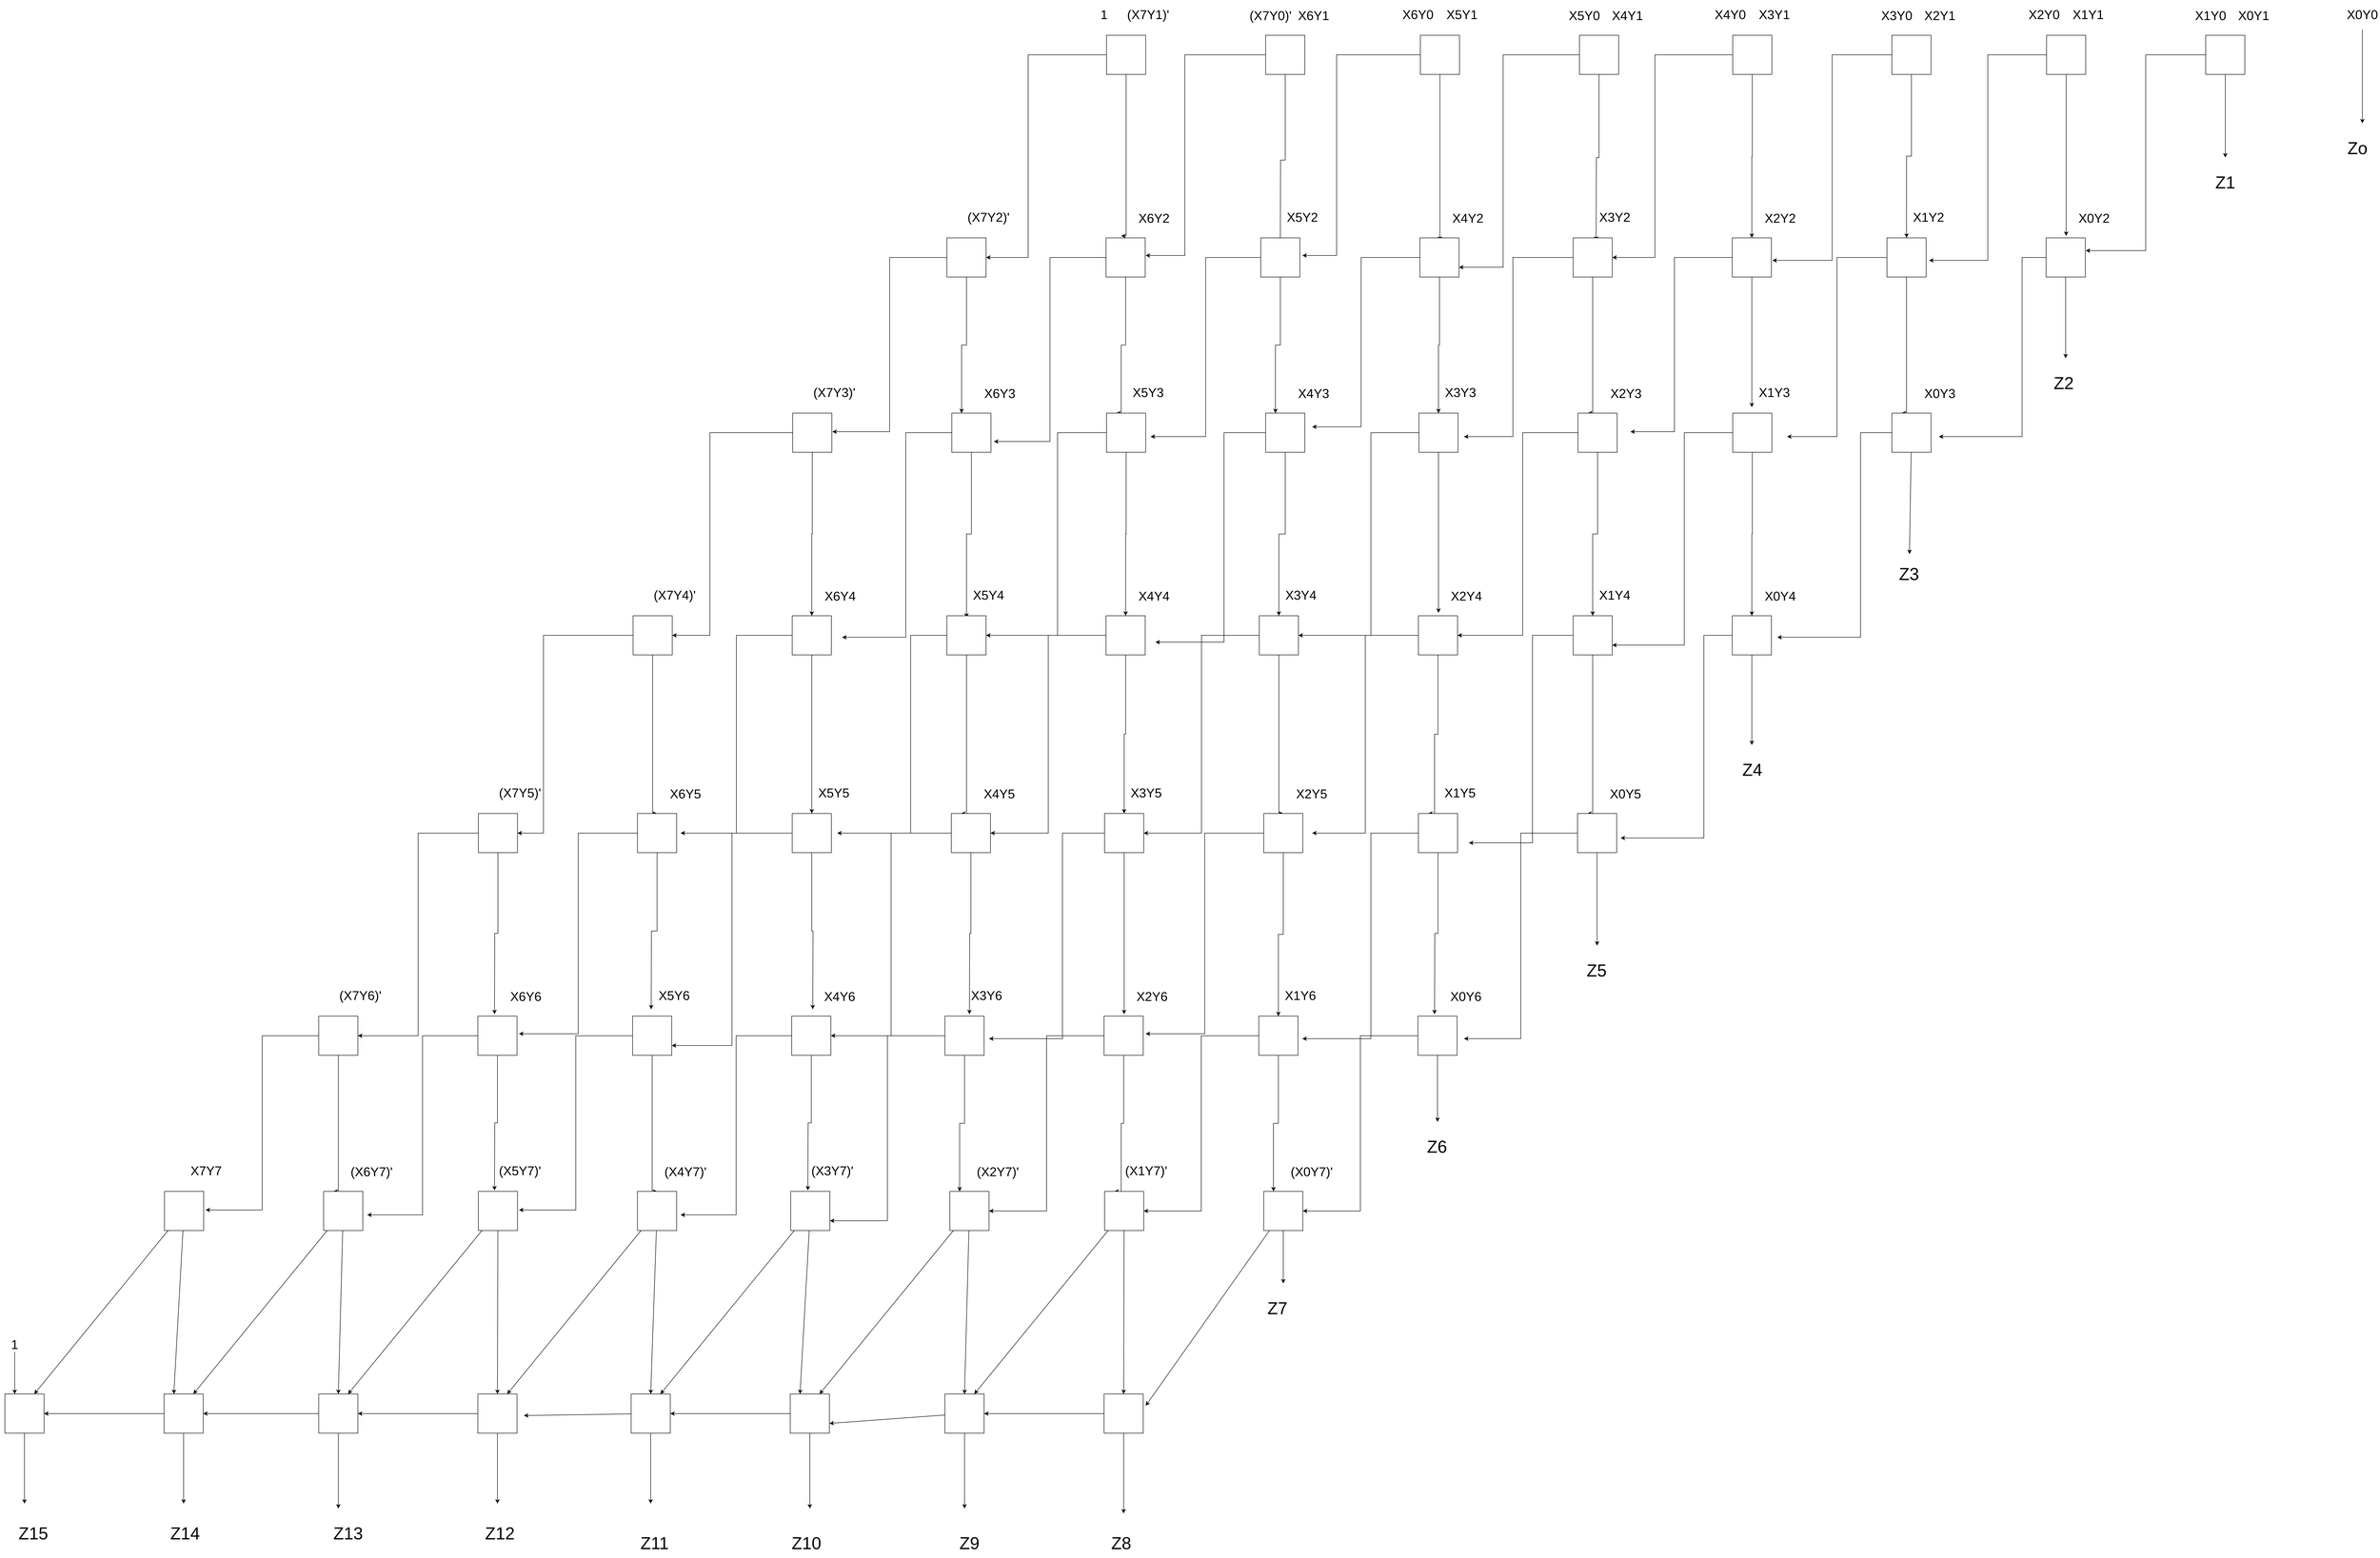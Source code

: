 <mxfile version="15.6.2" type="device"><diagram id="8Lnd-kJgVE2c7sxACDW7" name="Page-1"><mxGraphModel dx="12235" dy="4208" grid="1" gridSize="10" guides="1" tooltips="1" connect="1" arrows="1" fold="1" page="1" pageScale="1" pageWidth="850" pageHeight="1100" math="0" shadow="0"><root><mxCell id="0"/><mxCell id="1" parent="0"/><mxCell id="8svOe5NtLpLnDXGFy3YJ-515" style="edgeStyle=orthogonalEdgeStyle;rounded=0;orthogonalLoop=1;jettySize=auto;html=1;fontSize=26;" edge="1" parent="1" source="8svOe5NtLpLnDXGFy3YJ-89"><mxGeometry relative="1" as="geometry"><mxPoint x="160" y="970" as="targetPoint"/></mxGeometry></mxCell><mxCell id="8svOe5NtLpLnDXGFy3YJ-561" style="edgeStyle=elbowEdgeStyle;rounded=0;orthogonalLoop=1;jettySize=auto;html=1;fontSize=26;" edge="1" parent="1" source="8svOe5NtLpLnDXGFy3YJ-89"><mxGeometry relative="1" as="geometry"><mxPoint x="-120" y="1020" as="targetPoint"/></mxGeometry></mxCell><mxCell id="8svOe5NtLpLnDXGFy3YJ-89" value="" style="whiteSpace=wrap;html=1;aspect=fixed;" vertex="1" parent="1"><mxGeometry x="120" y="560" width="80" height="80" as="geometry"/></mxCell><mxCell id="8svOe5NtLpLnDXGFy3YJ-560" style="edgeStyle=elbowEdgeStyle;rounded=0;orthogonalLoop=1;jettySize=auto;html=1;fontSize=26;" edge="1" parent="1" source="8svOe5NtLpLnDXGFy3YJ-90"><mxGeometry relative="1" as="geometry"><mxPoint x="200" y="1000" as="targetPoint"/></mxGeometry></mxCell><mxCell id="8svOe5NtLpLnDXGFy3YJ-612" style="edgeStyle=none;rounded=0;orthogonalLoop=1;jettySize=auto;html=1;fontSize=26;" edge="1" parent="1" source="8svOe5NtLpLnDXGFy3YJ-90"><mxGeometry relative="1" as="geometry"><mxPoint x="485" y="810" as="targetPoint"/></mxGeometry></mxCell><mxCell id="8svOe5NtLpLnDXGFy3YJ-90" value="" style="whiteSpace=wrap;html=1;aspect=fixed;" vertex="1" parent="1"><mxGeometry x="445" y="560" width="80" height="80" as="geometry"/></mxCell><mxCell id="8svOe5NtLpLnDXGFy3YJ-91" value="&lt;font style=&quot;font-size: 26px&quot;&gt;X2Y0&lt;/font&gt;" style="text;html=1;strokeColor=none;fillColor=none;align=center;verticalAlign=middle;whiteSpace=wrap;rounded=0;" vertex="1" parent="1"><mxGeometry x="80" y="488" width="70" height="60" as="geometry"/></mxCell><mxCell id="8svOe5NtLpLnDXGFy3YJ-92" value="&lt;font style=&quot;font-size: 26px&quot;&gt;X1Y1&lt;/font&gt;" style="text;html=1;strokeColor=none;fillColor=none;align=center;verticalAlign=middle;whiteSpace=wrap;rounded=0;" vertex="1" parent="1"><mxGeometry x="170" y="488" width="70" height="60" as="geometry"/></mxCell><mxCell id="8svOe5NtLpLnDXGFy3YJ-93" value="&lt;font style=&quot;font-size: 26px&quot;&gt;X1Y0&lt;/font&gt;" style="text;html=1;strokeColor=none;fillColor=none;align=center;verticalAlign=middle;whiteSpace=wrap;rounded=0;" vertex="1" parent="1"><mxGeometry x="420" y="490" width="70" height="60" as="geometry"/></mxCell><mxCell id="8svOe5NtLpLnDXGFy3YJ-94" value="&lt;font style=&quot;font-size: 26px&quot;&gt;X0Y1&lt;/font&gt;" style="text;html=1;strokeColor=none;fillColor=none;align=center;verticalAlign=middle;whiteSpace=wrap;rounded=0;" vertex="1" parent="1"><mxGeometry x="508" y="490" width="70" height="60" as="geometry"/></mxCell><mxCell id="8svOe5NtLpLnDXGFy3YJ-611" style="edgeStyle=none;rounded=0;orthogonalLoop=1;jettySize=auto;html=1;fontSize=26;" edge="1" parent="1" source="8svOe5NtLpLnDXGFy3YJ-299"><mxGeometry relative="1" as="geometry"><mxPoint x="765" y="740" as="targetPoint"/></mxGeometry></mxCell><mxCell id="8svOe5NtLpLnDXGFy3YJ-299" value="&lt;font style=&quot;font-size: 26px&quot;&gt;X0Y0&lt;/font&gt;" style="text;html=1;strokeColor=none;fillColor=none;align=center;verticalAlign=middle;whiteSpace=wrap;rounded=0;" vertex="1" parent="1"><mxGeometry x="730" y="488" width="70" height="60" as="geometry"/></mxCell><mxCell id="8svOe5NtLpLnDXGFy3YJ-517" style="edgeStyle=orthogonalEdgeStyle;rounded=0;orthogonalLoop=1;jettySize=auto;html=1;entryX=0.5;entryY=0;entryDx=0;entryDy=0;fontSize=26;" edge="1" parent="1" source="8svOe5NtLpLnDXGFy3YJ-303" target="8svOe5NtLpLnDXGFy3YJ-353"><mxGeometry relative="1" as="geometry"/></mxCell><mxCell id="8svOe5NtLpLnDXGFy3YJ-563" style="edgeStyle=elbowEdgeStyle;rounded=0;orthogonalLoop=1;jettySize=auto;html=1;entryX=1;entryY=0.5;entryDx=0;entryDy=0;fontSize=26;" edge="1" parent="1" source="8svOe5NtLpLnDXGFy3YJ-303" target="8svOe5NtLpLnDXGFy3YJ-352"><mxGeometry relative="1" as="geometry"><Array as="points"><mxPoint x="-680" y="810"/></Array></mxGeometry></mxCell><mxCell id="8svOe5NtLpLnDXGFy3YJ-303" value="" style="whiteSpace=wrap;html=1;aspect=fixed;" vertex="1" parent="1"><mxGeometry x="-521" y="560" width="80" height="80" as="geometry"/></mxCell><mxCell id="8svOe5NtLpLnDXGFy3YJ-516" style="edgeStyle=orthogonalEdgeStyle;rounded=0;orthogonalLoop=1;jettySize=auto;html=1;fontSize=26;entryX=0.5;entryY=0;entryDx=0;entryDy=0;" edge="1" parent="1" source="8svOe5NtLpLnDXGFy3YJ-304" target="8svOe5NtLpLnDXGFy3YJ-346"><mxGeometry relative="1" as="geometry"><mxPoint x="-156" y="850" as="targetPoint"/></mxGeometry></mxCell><mxCell id="8svOe5NtLpLnDXGFy3YJ-562" style="edgeStyle=elbowEdgeStyle;rounded=0;orthogonalLoop=1;jettySize=auto;html=1;fontSize=26;" edge="1" parent="1" source="8svOe5NtLpLnDXGFy3YJ-304"><mxGeometry relative="1" as="geometry"><mxPoint x="-440" y="1020" as="targetPoint"/></mxGeometry></mxCell><mxCell id="8svOe5NtLpLnDXGFy3YJ-304" value="" style="whiteSpace=wrap;html=1;aspect=fixed;" vertex="1" parent="1"><mxGeometry x="-196" y="560" width="80" height="80" as="geometry"/></mxCell><mxCell id="8svOe5NtLpLnDXGFy3YJ-305" value="&lt;font style=&quot;font-size: 26px&quot;&gt;X4Y0&lt;/font&gt;" style="text;html=1;strokeColor=none;fillColor=none;align=center;verticalAlign=middle;whiteSpace=wrap;rounded=0;" vertex="1" parent="1"><mxGeometry x="-561" y="488" width="70" height="60" as="geometry"/></mxCell><mxCell id="8svOe5NtLpLnDXGFy3YJ-306" value="&lt;font style=&quot;font-size: 26px&quot;&gt;X3Y1&lt;/font&gt;" style="text;html=1;strokeColor=none;fillColor=none;align=center;verticalAlign=middle;whiteSpace=wrap;rounded=0;" vertex="1" parent="1"><mxGeometry x="-471" y="488" width="70" height="60" as="geometry"/></mxCell><mxCell id="8svOe5NtLpLnDXGFy3YJ-307" value="&lt;font style=&quot;font-size: 26px&quot;&gt;X3Y0&lt;/font&gt;" style="text;html=1;strokeColor=none;fillColor=none;align=center;verticalAlign=middle;whiteSpace=wrap;rounded=0;" vertex="1" parent="1"><mxGeometry x="-221" y="490" width="70" height="60" as="geometry"/></mxCell><mxCell id="8svOe5NtLpLnDXGFy3YJ-308" value="&lt;font style=&quot;font-size: 26px&quot;&gt;X2Y1&lt;/font&gt;" style="text;html=1;strokeColor=none;fillColor=none;align=center;verticalAlign=middle;whiteSpace=wrap;rounded=0;" vertex="1" parent="1"><mxGeometry x="-133" y="490" width="70" height="60" as="geometry"/></mxCell><mxCell id="8svOe5NtLpLnDXGFy3YJ-519" style="edgeStyle=orthogonalEdgeStyle;rounded=0;orthogonalLoop=1;jettySize=auto;html=1;fontSize=26;" edge="1" parent="1" source="8svOe5NtLpLnDXGFy3YJ-310"><mxGeometry relative="1" as="geometry"><mxPoint x="-1119" y="980" as="targetPoint"/></mxGeometry></mxCell><mxCell id="8svOe5NtLpLnDXGFy3YJ-565" style="edgeStyle=elbowEdgeStyle;rounded=0;orthogonalLoop=1;jettySize=auto;html=1;fontSize=26;" edge="1" parent="1" source="8svOe5NtLpLnDXGFy3YJ-310"><mxGeometry relative="1" as="geometry"><mxPoint x="-1400" y="1010" as="targetPoint"/><Array as="points"><mxPoint x="-1330" y="860"/></Array></mxGeometry></mxCell><mxCell id="8svOe5NtLpLnDXGFy3YJ-310" value="" style="whiteSpace=wrap;html=1;aspect=fixed;" vertex="1" parent="1"><mxGeometry x="-1159" y="560" width="80" height="80" as="geometry"/></mxCell><mxCell id="8svOe5NtLpLnDXGFy3YJ-518" style="edgeStyle=orthogonalEdgeStyle;rounded=0;orthogonalLoop=1;jettySize=auto;html=1;fontSize=26;" edge="1" parent="1" source="8svOe5NtLpLnDXGFy3YJ-311"><mxGeometry relative="1" as="geometry"><mxPoint x="-800" y="980" as="targetPoint"/></mxGeometry></mxCell><mxCell id="8svOe5NtLpLnDXGFy3YJ-564" style="edgeStyle=elbowEdgeStyle;rounded=0;orthogonalLoop=1;jettySize=auto;html=1;entryX=1;entryY=0.75;entryDx=0;entryDy=0;fontSize=26;" edge="1" parent="1" source="8svOe5NtLpLnDXGFy3YJ-311" target="8svOe5NtLpLnDXGFy3YJ-359"><mxGeometry relative="1" as="geometry"><Array as="points"><mxPoint x="-990" y="840"/></Array></mxGeometry></mxCell><mxCell id="8svOe5NtLpLnDXGFy3YJ-311" value="" style="whiteSpace=wrap;html=1;aspect=fixed;" vertex="1" parent="1"><mxGeometry x="-834" y="560" width="80" height="80" as="geometry"/></mxCell><mxCell id="8svOe5NtLpLnDXGFy3YJ-312" value="&lt;font style=&quot;font-size: 26px&quot;&gt;X6Y0&lt;/font&gt;" style="text;html=1;strokeColor=none;fillColor=none;align=center;verticalAlign=middle;whiteSpace=wrap;rounded=0;" vertex="1" parent="1"><mxGeometry x="-1199" y="488" width="70" height="60" as="geometry"/></mxCell><mxCell id="8svOe5NtLpLnDXGFy3YJ-313" value="&lt;font style=&quot;font-size: 26px&quot;&gt;X5Y1&lt;/font&gt;" style="text;html=1;strokeColor=none;fillColor=none;align=center;verticalAlign=middle;whiteSpace=wrap;rounded=0;" vertex="1" parent="1"><mxGeometry x="-1109" y="488" width="70" height="60" as="geometry"/></mxCell><mxCell id="8svOe5NtLpLnDXGFy3YJ-314" value="&lt;font style=&quot;font-size: 26px&quot;&gt;X5Y0&lt;/font&gt;" style="text;html=1;strokeColor=none;fillColor=none;align=center;verticalAlign=middle;whiteSpace=wrap;rounded=0;" vertex="1" parent="1"><mxGeometry x="-859" y="490" width="70" height="60" as="geometry"/></mxCell><mxCell id="8svOe5NtLpLnDXGFy3YJ-315" value="&lt;font style=&quot;font-size: 26px&quot;&gt;X4Y1&lt;/font&gt;" style="text;html=1;strokeColor=none;fillColor=none;align=center;verticalAlign=middle;whiteSpace=wrap;rounded=0;" vertex="1" parent="1"><mxGeometry x="-771" y="490" width="70" height="60" as="geometry"/></mxCell><mxCell id="8svOe5NtLpLnDXGFy3YJ-542" style="edgeStyle=orthogonalEdgeStyle;rounded=0;orthogonalLoop=1;jettySize=auto;html=1;fontSize=26;" edge="1" parent="1" source="8svOe5NtLpLnDXGFy3YJ-316"><mxGeometry relative="1" as="geometry"><mxPoint x="-1770" y="970" as="targetPoint"/><Array as="points"><mxPoint x="-1760" y="970"/></Array></mxGeometry></mxCell><mxCell id="8svOe5NtLpLnDXGFy3YJ-567" style="edgeStyle=elbowEdgeStyle;rounded=0;orthogonalLoop=1;jettySize=auto;html=1;entryX=1;entryY=0.5;entryDx=0;entryDy=0;fontSize=26;" edge="1" parent="1" source="8svOe5NtLpLnDXGFy3YJ-316" target="8svOe5NtLpLnDXGFy3YJ-364"><mxGeometry relative="1" as="geometry"><Array as="points"><mxPoint x="-1960" y="770"/></Array></mxGeometry></mxCell><mxCell id="8svOe5NtLpLnDXGFy3YJ-316" value="" style="whiteSpace=wrap;html=1;aspect=fixed;" vertex="1" parent="1"><mxGeometry x="-1800" y="560" width="80" height="80" as="geometry"/></mxCell><mxCell id="8svOe5NtLpLnDXGFy3YJ-541" style="edgeStyle=orthogonalEdgeStyle;rounded=0;orthogonalLoop=1;jettySize=auto;html=1;fontSize=26;" edge="1" parent="1" source="8svOe5NtLpLnDXGFy3YJ-317"><mxGeometry relative="1" as="geometry"><mxPoint x="-1445" y="990" as="targetPoint"/></mxGeometry></mxCell><mxCell id="8svOe5NtLpLnDXGFy3YJ-566" style="edgeStyle=elbowEdgeStyle;rounded=0;orthogonalLoop=1;jettySize=auto;html=1;fontSize=26;" edge="1" parent="1" source="8svOe5NtLpLnDXGFy3YJ-317"><mxGeometry relative="1" as="geometry"><mxPoint x="-1720" y="1010" as="targetPoint"/><Array as="points"><mxPoint x="-1640" y="810"/></Array></mxGeometry></mxCell><mxCell id="8svOe5NtLpLnDXGFy3YJ-317" value="" style="whiteSpace=wrap;html=1;aspect=fixed;" vertex="1" parent="1"><mxGeometry x="-1475" y="560" width="80" height="80" as="geometry"/></mxCell><mxCell id="8svOe5NtLpLnDXGFy3YJ-318" value="&lt;font style=&quot;font-size: 26px&quot;&gt;1&lt;/font&gt;" style="text;html=1;strokeColor=none;fillColor=none;align=center;verticalAlign=middle;whiteSpace=wrap;rounded=0;" vertex="1" parent="1"><mxGeometry x="-1840" y="488" width="70" height="60" as="geometry"/></mxCell><mxCell id="8svOe5NtLpLnDXGFy3YJ-319" value="&lt;font style=&quot;font-size: 26px&quot;&gt;(X7Y1)'&lt;/font&gt;" style="text;html=1;strokeColor=none;fillColor=none;align=center;verticalAlign=middle;whiteSpace=wrap;rounded=0;" vertex="1" parent="1"><mxGeometry x="-1750" y="488" width="70" height="60" as="geometry"/></mxCell><mxCell id="8svOe5NtLpLnDXGFy3YJ-320" value="&lt;font style=&quot;font-size: 26px&quot;&gt;(X7Y0)'&lt;/font&gt;" style="text;html=1;strokeColor=none;fillColor=none;align=center;verticalAlign=middle;whiteSpace=wrap;rounded=0;" vertex="1" parent="1"><mxGeometry x="-1500" y="490" width="70" height="60" as="geometry"/></mxCell><mxCell id="8svOe5NtLpLnDXGFy3YJ-321" value="&lt;font style=&quot;font-size: 26px&quot;&gt;X6Y1&lt;/font&gt;" style="text;html=1;strokeColor=none;fillColor=none;align=center;verticalAlign=middle;whiteSpace=wrap;rounded=0;" vertex="1" parent="1"><mxGeometry x="-1412" y="490" width="70" height="60" as="geometry"/></mxCell><mxCell id="8svOe5NtLpLnDXGFy3YJ-520" style="edgeStyle=orthogonalEdgeStyle;rounded=0;orthogonalLoop=1;jettySize=auto;html=1;entryX=0.25;entryY=0;entryDx=0;entryDy=0;fontSize=26;" edge="1" parent="1" source="8svOe5NtLpLnDXGFy3YJ-346" target="8svOe5NtLpLnDXGFy3YJ-371"><mxGeometry relative="1" as="geometry"><Array as="points"><mxPoint x="-166" y="1332"/></Array></mxGeometry></mxCell><mxCell id="8svOe5NtLpLnDXGFy3YJ-569" style="edgeStyle=elbowEdgeStyle;rounded=0;orthogonalLoop=1;jettySize=auto;html=1;fontSize=26;" edge="1" parent="1" source="8svOe5NtLpLnDXGFy3YJ-346"><mxGeometry relative="1" as="geometry"><mxPoint x="-410" y="1380" as="targetPoint"/></mxGeometry></mxCell><mxCell id="8svOe5NtLpLnDXGFy3YJ-346" value="" style="whiteSpace=wrap;html=1;aspect=fixed;" vertex="1" parent="1"><mxGeometry x="-206" y="974" width="80" height="80" as="geometry"/></mxCell><mxCell id="8svOe5NtLpLnDXGFy3YJ-568" style="edgeStyle=elbowEdgeStyle;rounded=0;orthogonalLoop=1;jettySize=auto;html=1;fontSize=26;" edge="1" parent="1" source="8svOe5NtLpLnDXGFy3YJ-347"><mxGeometry relative="1" as="geometry"><mxPoint x="-100" y="1380" as="targetPoint"/><Array as="points"><mxPoint x="70" y="1200"/></Array></mxGeometry></mxCell><mxCell id="8svOe5NtLpLnDXGFy3YJ-613" style="edgeStyle=none;rounded=0;orthogonalLoop=1;jettySize=auto;html=1;fontSize=26;" edge="1" parent="1" source="8svOe5NtLpLnDXGFy3YJ-347"><mxGeometry relative="1" as="geometry"><mxPoint x="159.0" y="1220" as="targetPoint"/></mxGeometry></mxCell><mxCell id="8svOe5NtLpLnDXGFy3YJ-347" value="" style="whiteSpace=wrap;html=1;aspect=fixed;" vertex="1" parent="1"><mxGeometry x="119" y="974" width="80" height="80" as="geometry"/></mxCell><mxCell id="8svOe5NtLpLnDXGFy3YJ-349" value="&lt;font style=&quot;font-size: 26px&quot;&gt;X1Y2&lt;/font&gt;" style="text;html=1;strokeColor=none;fillColor=none;align=center;verticalAlign=middle;whiteSpace=wrap;rounded=0;" vertex="1" parent="1"><mxGeometry x="-156" y="902" width="70" height="60" as="geometry"/></mxCell><mxCell id="8svOe5NtLpLnDXGFy3YJ-351" value="&lt;font style=&quot;font-size: 26px&quot;&gt;X0Y2&lt;/font&gt;" style="text;html=1;strokeColor=none;fillColor=none;align=center;verticalAlign=middle;whiteSpace=wrap;rounded=0;" vertex="1" parent="1"><mxGeometry x="182" y="904" width="70" height="60" as="geometry"/></mxCell><mxCell id="8svOe5NtLpLnDXGFy3YJ-522" style="edgeStyle=orthogonalEdgeStyle;rounded=0;orthogonalLoop=1;jettySize=auto;html=1;entryX=0.25;entryY=0;entryDx=0;entryDy=0;fontSize=26;" edge="1" parent="1" source="8svOe5NtLpLnDXGFy3YJ-352" target="8svOe5NtLpLnDXGFy3YJ-377"><mxGeometry relative="1" as="geometry"><Array as="points"><mxPoint x="-807" y="1332"/></Array></mxGeometry></mxCell><mxCell id="8svOe5NtLpLnDXGFy3YJ-571" style="edgeStyle=elbowEdgeStyle;rounded=0;orthogonalLoop=1;jettySize=auto;html=1;fontSize=26;" edge="1" parent="1" source="8svOe5NtLpLnDXGFy3YJ-352"><mxGeometry relative="1" as="geometry"><mxPoint x="-1070" y="1380" as="targetPoint"/><Array as="points"><mxPoint x="-970" y="1200"/></Array></mxGeometry></mxCell><mxCell id="8svOe5NtLpLnDXGFy3YJ-352" value="" style="whiteSpace=wrap;html=1;aspect=fixed;" vertex="1" parent="1"><mxGeometry x="-847" y="974" width="80" height="80" as="geometry"/></mxCell><mxCell id="8svOe5NtLpLnDXGFy3YJ-521" style="edgeStyle=orthogonalEdgeStyle;rounded=0;orthogonalLoop=1;jettySize=auto;html=1;fontSize=26;" edge="1" parent="1" source="8svOe5NtLpLnDXGFy3YJ-353"><mxGeometry relative="1" as="geometry"><mxPoint x="-482" y="1320" as="targetPoint"/></mxGeometry></mxCell><mxCell id="8svOe5NtLpLnDXGFy3YJ-570" style="edgeStyle=elbowEdgeStyle;rounded=0;orthogonalLoop=1;jettySize=auto;html=1;fontSize=26;" edge="1" parent="1" source="8svOe5NtLpLnDXGFy3YJ-353"><mxGeometry relative="1" as="geometry"><mxPoint x="-730" y="1370" as="targetPoint"/><Array as="points"><mxPoint x="-640" y="1180"/><mxPoint x="-590" y="1200"/></Array></mxGeometry></mxCell><mxCell id="8svOe5NtLpLnDXGFy3YJ-353" value="" style="whiteSpace=wrap;html=1;aspect=fixed;" vertex="1" parent="1"><mxGeometry x="-522" y="974" width="80" height="80" as="geometry"/></mxCell><mxCell id="8svOe5NtLpLnDXGFy3YJ-355" value="&lt;font style=&quot;font-size: 26px&quot;&gt;X3Y2&lt;/font&gt;" style="text;html=1;strokeColor=none;fillColor=none;align=center;verticalAlign=middle;whiteSpace=wrap;rounded=0;" vertex="1" parent="1"><mxGeometry x="-797" y="902" width="70" height="60" as="geometry"/></mxCell><mxCell id="8svOe5NtLpLnDXGFy3YJ-357" value="&lt;font style=&quot;font-size: 26px&quot;&gt;X2Y2&lt;/font&gt;" style="text;html=1;strokeColor=none;fillColor=none;align=center;verticalAlign=middle;whiteSpace=wrap;rounded=0;" vertex="1" parent="1"><mxGeometry x="-459" y="904" width="70" height="60" as="geometry"/></mxCell><mxCell id="8svOe5NtLpLnDXGFy3YJ-524" style="edgeStyle=orthogonalEdgeStyle;rounded=0;orthogonalLoop=1;jettySize=auto;html=1;entryX=0.25;entryY=0;entryDx=0;entryDy=0;fontSize=26;" edge="1" parent="1" source="8svOe5NtLpLnDXGFy3YJ-358" target="8svOe5NtLpLnDXGFy3YJ-383"><mxGeometry relative="1" as="geometry"/></mxCell><mxCell id="8svOe5NtLpLnDXGFy3YJ-576" style="edgeStyle=elbowEdgeStyle;rounded=0;orthogonalLoop=1;jettySize=auto;html=1;fontSize=26;" edge="1" parent="1" source="8svOe5NtLpLnDXGFy3YJ-358"><mxGeometry relative="1" as="geometry"><mxPoint x="-1710" y="1380" as="targetPoint"/></mxGeometry></mxCell><mxCell id="8svOe5NtLpLnDXGFy3YJ-358" value="" style="whiteSpace=wrap;html=1;aspect=fixed;" vertex="1" parent="1"><mxGeometry x="-1485" y="974" width="80" height="80" as="geometry"/></mxCell><mxCell id="8svOe5NtLpLnDXGFy3YJ-523" style="edgeStyle=orthogonalEdgeStyle;rounded=0;orthogonalLoop=1;jettySize=auto;html=1;fontSize=26;" edge="1" parent="1" source="8svOe5NtLpLnDXGFy3YJ-359" target="8svOe5NtLpLnDXGFy3YJ-376"><mxGeometry relative="1" as="geometry"/></mxCell><mxCell id="8svOe5NtLpLnDXGFy3YJ-575" style="edgeStyle=elbowEdgeStyle;rounded=0;orthogonalLoop=1;jettySize=auto;html=1;fontSize=26;" edge="1" parent="1" source="8svOe5NtLpLnDXGFy3YJ-359"><mxGeometry relative="1" as="geometry"><mxPoint x="-1380" y="1360" as="targetPoint"/><Array as="points"><mxPoint x="-1280" y="1190"/></Array></mxGeometry></mxCell><mxCell id="8svOe5NtLpLnDXGFy3YJ-359" value="" style="whiteSpace=wrap;html=1;aspect=fixed;" vertex="1" parent="1"><mxGeometry x="-1160" y="974" width="80" height="80" as="geometry"/></mxCell><mxCell id="8svOe5NtLpLnDXGFy3YJ-361" value="&lt;font style=&quot;font-size: 26px&quot;&gt;X5Y2&lt;/font&gt;" style="text;html=1;strokeColor=none;fillColor=none;align=center;verticalAlign=middle;whiteSpace=wrap;rounded=0;" vertex="1" parent="1"><mxGeometry x="-1435" y="902" width="70" height="60" as="geometry"/></mxCell><mxCell id="8svOe5NtLpLnDXGFy3YJ-363" value="&lt;font style=&quot;font-size: 26px&quot;&gt;X4Y2&lt;/font&gt;" style="text;html=1;strokeColor=none;fillColor=none;align=center;verticalAlign=middle;whiteSpace=wrap;rounded=0;" vertex="1" parent="1"><mxGeometry x="-1097" y="904" width="70" height="60" as="geometry"/></mxCell><mxCell id="8svOe5NtLpLnDXGFy3YJ-526" style="edgeStyle=orthogonalEdgeStyle;rounded=0;orthogonalLoop=1;jettySize=auto;html=1;entryX=0.25;entryY=0;entryDx=0;entryDy=0;fontSize=26;" edge="1" parent="1" source="8svOe5NtLpLnDXGFy3YJ-364" target="8svOe5NtLpLnDXGFy3YJ-389"><mxGeometry relative="1" as="geometry"/></mxCell><mxCell id="8svOe5NtLpLnDXGFy3YJ-578" style="edgeStyle=elbowEdgeStyle;rounded=0;orthogonalLoop=1;jettySize=auto;html=1;fontSize=26;" edge="1" parent="1" source="8svOe5NtLpLnDXGFy3YJ-364"><mxGeometry relative="1" as="geometry"><mxPoint x="-2360" y="1370" as="targetPoint"/></mxGeometry></mxCell><mxCell id="8svOe5NtLpLnDXGFy3YJ-364" value="" style="whiteSpace=wrap;html=1;aspect=fixed;" vertex="1" parent="1"><mxGeometry x="-2126" y="974" width="80" height="80" as="geometry"/></mxCell><mxCell id="8svOe5NtLpLnDXGFy3YJ-525" style="edgeStyle=orthogonalEdgeStyle;rounded=0;orthogonalLoop=1;jettySize=auto;html=1;entryX=0.25;entryY=0;entryDx=0;entryDy=0;fontSize=26;" edge="1" parent="1" source="8svOe5NtLpLnDXGFy3YJ-365" target="8svOe5NtLpLnDXGFy3YJ-382"><mxGeometry relative="1" as="geometry"><Array as="points"><mxPoint x="-1761" y="1193"/><mxPoint x="-1770" y="1193"/><mxPoint x="-1770" y="1332"/></Array></mxGeometry></mxCell><mxCell id="8svOe5NtLpLnDXGFy3YJ-577" style="edgeStyle=elbowEdgeStyle;rounded=0;orthogonalLoop=1;jettySize=auto;html=1;fontSize=26;" edge="1" parent="1" source="8svOe5NtLpLnDXGFy3YJ-365"><mxGeometry relative="1" as="geometry"><mxPoint x="-2030" y="1390" as="targetPoint"/></mxGeometry></mxCell><mxCell id="8svOe5NtLpLnDXGFy3YJ-365" value="" style="whiteSpace=wrap;html=1;aspect=fixed;" vertex="1" parent="1"><mxGeometry x="-1801" y="974" width="80" height="80" as="geometry"/></mxCell><mxCell id="8svOe5NtLpLnDXGFy3YJ-367" value="&lt;font style=&quot;font-size: 26px&quot;&gt;(X7Y2)'&lt;/font&gt;" style="text;html=1;strokeColor=none;fillColor=none;align=center;verticalAlign=middle;whiteSpace=wrap;rounded=0;" vertex="1" parent="1"><mxGeometry x="-2076" y="902" width="70" height="60" as="geometry"/></mxCell><mxCell id="8svOe5NtLpLnDXGFy3YJ-369" value="&lt;font style=&quot;font-size: 26px&quot;&gt;X6Y2&lt;/font&gt;" style="text;html=1;strokeColor=none;fillColor=none;align=center;verticalAlign=middle;whiteSpace=wrap;rounded=0;" vertex="1" parent="1"><mxGeometry x="-1738" y="904" width="70" height="60" as="geometry"/></mxCell><mxCell id="8svOe5NtLpLnDXGFy3YJ-533" style="edgeStyle=orthogonalEdgeStyle;rounded=0;orthogonalLoop=1;jettySize=auto;html=1;entryX=0.5;entryY=0;entryDx=0;entryDy=0;fontSize=26;" edge="1" parent="1" source="8svOe5NtLpLnDXGFy3YJ-370" target="8svOe5NtLpLnDXGFy3YJ-395"><mxGeometry relative="1" as="geometry"/></mxCell><mxCell id="8svOe5NtLpLnDXGFy3YJ-573" style="edgeStyle=elbowEdgeStyle;rounded=0;orthogonalLoop=1;jettySize=auto;html=1;entryX=1;entryY=0.75;entryDx=0;entryDy=0;fontSize=26;" edge="1" parent="1" source="8svOe5NtLpLnDXGFy3YJ-370" target="8svOe5NtLpLnDXGFy3YJ-394"><mxGeometry relative="1" as="geometry"><Array as="points"><mxPoint x="-620" y="1600"/><mxPoint x="-570" y="1580"/></Array></mxGeometry></mxCell><mxCell id="8svOe5NtLpLnDXGFy3YJ-370" value="" style="whiteSpace=wrap;html=1;aspect=fixed;" vertex="1" parent="1"><mxGeometry x="-521" y="1332" width="80" height="80" as="geometry"/></mxCell><mxCell id="8svOe5NtLpLnDXGFy3YJ-572" style="edgeStyle=elbowEdgeStyle;rounded=0;orthogonalLoop=1;jettySize=auto;html=1;fontSize=26;" edge="1" parent="1" source="8svOe5NtLpLnDXGFy3YJ-371"><mxGeometry relative="1" as="geometry"><mxPoint x="-430" y="1790" as="targetPoint"/><Array as="points"><mxPoint x="-260" y="1580"/></Array></mxGeometry></mxCell><mxCell id="8svOe5NtLpLnDXGFy3YJ-614" style="edgeStyle=none;rounded=0;orthogonalLoop=1;jettySize=auto;html=1;fontSize=26;" edge="1" parent="1" source="8svOe5NtLpLnDXGFy3YJ-371"><mxGeometry relative="1" as="geometry"><mxPoint x="-160" y="1620" as="targetPoint"/></mxGeometry></mxCell><mxCell id="8svOe5NtLpLnDXGFy3YJ-371" value="" style="whiteSpace=wrap;html=1;aspect=fixed;" vertex="1" parent="1"><mxGeometry x="-196" y="1332" width="80" height="80" as="geometry"/></mxCell><mxCell id="8svOe5NtLpLnDXGFy3YJ-373" value="&lt;font style=&quot;font-size: 26px&quot;&gt;X1Y3&lt;/font&gt;" style="text;html=1;strokeColor=none;fillColor=none;align=center;verticalAlign=middle;whiteSpace=wrap;rounded=0;" vertex="1" parent="1"><mxGeometry x="-471" y="1260" width="70" height="60" as="geometry"/></mxCell><mxCell id="8svOe5NtLpLnDXGFy3YJ-375" value="&lt;font style=&quot;font-size: 26px&quot;&gt;X0Y3&lt;/font&gt;" style="text;html=1;strokeColor=none;fillColor=none;align=center;verticalAlign=middle;whiteSpace=wrap;rounded=0;" vertex="1" parent="1"><mxGeometry x="-133" y="1262" width="70" height="60" as="geometry"/></mxCell><mxCell id="8svOe5NtLpLnDXGFy3YJ-531" style="edgeStyle=orthogonalEdgeStyle;rounded=0;orthogonalLoop=1;jettySize=auto;html=1;fontSize=26;" edge="1" parent="1" source="8svOe5NtLpLnDXGFy3YJ-376"><mxGeometry relative="1" as="geometry"><mxPoint x="-1122" y="1740" as="targetPoint"/></mxGeometry></mxCell><mxCell id="8svOe5NtLpLnDXGFy3YJ-574" style="edgeStyle=elbowEdgeStyle;rounded=0;orthogonalLoop=1;jettySize=auto;html=1;entryX=1;entryY=0.5;entryDx=0;entryDy=0;fontSize=26;" edge="1" parent="1" source="8svOe5NtLpLnDXGFy3YJ-376" target="8svOe5NtLpLnDXGFy3YJ-400"><mxGeometry relative="1" as="geometry"><Array as="points"><mxPoint x="-1260" y="1570"/></Array></mxGeometry></mxCell><mxCell id="8svOe5NtLpLnDXGFy3YJ-376" value="" style="whiteSpace=wrap;html=1;aspect=fixed;" vertex="1" parent="1"><mxGeometry x="-1162" y="1332" width="80" height="80" as="geometry"/></mxCell><mxCell id="8svOe5NtLpLnDXGFy3YJ-532" style="edgeStyle=orthogonalEdgeStyle;rounded=0;orthogonalLoop=1;jettySize=auto;html=1;entryX=0.5;entryY=0;entryDx=0;entryDy=0;fontSize=26;" edge="1" parent="1" source="8svOe5NtLpLnDXGFy3YJ-377" target="8svOe5NtLpLnDXGFy3YJ-394"><mxGeometry relative="1" as="geometry"><Array as="points"><mxPoint x="-797" y="1579"/><mxPoint x="-807" y="1579"/></Array></mxGeometry></mxCell><mxCell id="8svOe5NtLpLnDXGFy3YJ-582" style="edgeStyle=elbowEdgeStyle;rounded=0;orthogonalLoop=1;jettySize=auto;html=1;entryX=1;entryY=0.5;entryDx=0;entryDy=0;fontSize=26;" edge="1" parent="1" source="8svOe5NtLpLnDXGFy3YJ-377" target="8svOe5NtLpLnDXGFy3YJ-401"><mxGeometry relative="1" as="geometry"><Array as="points"><mxPoint x="-950" y="1580"/></Array></mxGeometry></mxCell><mxCell id="8svOe5NtLpLnDXGFy3YJ-377" value="" style="whiteSpace=wrap;html=1;aspect=fixed;" vertex="1" parent="1"><mxGeometry x="-837" y="1332" width="80" height="80" as="geometry"/></mxCell><mxCell id="8svOe5NtLpLnDXGFy3YJ-379" value="&lt;font style=&quot;font-size: 26px&quot;&gt;X3Y3&lt;/font&gt;" style="text;html=1;strokeColor=none;fillColor=none;align=center;verticalAlign=middle;whiteSpace=wrap;rounded=0;" vertex="1" parent="1"><mxGeometry x="-1112" y="1260" width="70" height="60" as="geometry"/></mxCell><mxCell id="8svOe5NtLpLnDXGFy3YJ-381" value="&lt;font style=&quot;font-size: 26px&quot;&gt;X2Y3&lt;/font&gt;" style="text;html=1;strokeColor=none;fillColor=none;align=center;verticalAlign=middle;whiteSpace=wrap;rounded=0;" vertex="1" parent="1"><mxGeometry x="-774" y="1262" width="70" height="60" as="geometry"/></mxCell><mxCell id="8svOe5NtLpLnDXGFy3YJ-529" style="edgeStyle=orthogonalEdgeStyle;rounded=0;orthogonalLoop=1;jettySize=auto;html=1;entryX=0.5;entryY=0;entryDx=0;entryDy=0;fontSize=26;" edge="1" parent="1" source="8svOe5NtLpLnDXGFy3YJ-382" target="8svOe5NtLpLnDXGFy3YJ-407"><mxGeometry relative="1" as="geometry"/></mxCell><mxCell id="8svOe5NtLpLnDXGFy3YJ-580" style="edgeStyle=elbowEdgeStyle;rounded=0;orthogonalLoop=1;jettySize=auto;html=1;entryX=1;entryY=0.5;entryDx=0;entryDy=0;fontSize=26;" edge="1" parent="1" source="8svOe5NtLpLnDXGFy3YJ-382" target="8svOe5NtLpLnDXGFy3YJ-406"><mxGeometry relative="1" as="geometry"><Array as="points"><mxPoint x="-1900" y="1570"/></Array></mxGeometry></mxCell><mxCell id="8svOe5NtLpLnDXGFy3YJ-382" value="" style="whiteSpace=wrap;html=1;aspect=fixed;" vertex="1" parent="1"><mxGeometry x="-1800" y="1332" width="80" height="80" as="geometry"/></mxCell><mxCell id="8svOe5NtLpLnDXGFy3YJ-530" style="edgeStyle=orthogonalEdgeStyle;rounded=0;orthogonalLoop=1;jettySize=auto;html=1;entryX=0.5;entryY=0;entryDx=0;entryDy=0;fontSize=26;" edge="1" parent="1" source="8svOe5NtLpLnDXGFy3YJ-383" target="8svOe5NtLpLnDXGFy3YJ-400"><mxGeometry relative="1" as="geometry"/></mxCell><mxCell id="8svOe5NtLpLnDXGFy3YJ-581" style="edgeStyle=elbowEdgeStyle;rounded=0;orthogonalLoop=1;jettySize=auto;html=1;fontSize=26;" edge="1" parent="1" source="8svOe5NtLpLnDXGFy3YJ-383"><mxGeometry relative="1" as="geometry"><mxPoint x="-1700" y="1800" as="targetPoint"/><Array as="points"><mxPoint x="-1560" y="1590"/></Array></mxGeometry></mxCell><mxCell id="8svOe5NtLpLnDXGFy3YJ-383" value="" style="whiteSpace=wrap;html=1;aspect=fixed;" vertex="1" parent="1"><mxGeometry x="-1475" y="1332" width="80" height="80" as="geometry"/></mxCell><mxCell id="8svOe5NtLpLnDXGFy3YJ-385" value="&lt;font style=&quot;font-size: 26px&quot;&gt;X5Y3&lt;/font&gt;" style="text;html=1;strokeColor=none;fillColor=none;align=center;verticalAlign=middle;whiteSpace=wrap;rounded=0;" vertex="1" parent="1"><mxGeometry x="-1750" y="1260" width="70" height="60" as="geometry"/></mxCell><mxCell id="8svOe5NtLpLnDXGFy3YJ-387" value="&lt;font style=&quot;font-size: 26px&quot;&gt;X4Y3&lt;/font&gt;" style="text;html=1;strokeColor=none;fillColor=none;align=center;verticalAlign=middle;whiteSpace=wrap;rounded=0;" vertex="1" parent="1"><mxGeometry x="-1412" y="1262" width="70" height="60" as="geometry"/></mxCell><mxCell id="8svOe5NtLpLnDXGFy3YJ-527" style="edgeStyle=orthogonalEdgeStyle;rounded=0;orthogonalLoop=1;jettySize=auto;html=1;entryX=0.5;entryY=0;entryDx=0;entryDy=0;fontSize=26;" edge="1" parent="1" source="8svOe5NtLpLnDXGFy3YJ-388" target="8svOe5NtLpLnDXGFy3YJ-413"><mxGeometry relative="1" as="geometry"/></mxCell><mxCell id="8svOe5NtLpLnDXGFy3YJ-584" style="edgeStyle=elbowEdgeStyle;rounded=0;orthogonalLoop=1;jettySize=auto;html=1;entryX=1;entryY=0.5;entryDx=0;entryDy=0;fontSize=26;" edge="1" parent="1" source="8svOe5NtLpLnDXGFy3YJ-388" target="8svOe5NtLpLnDXGFy3YJ-412"><mxGeometry relative="1" as="geometry"><Array as="points"><mxPoint x="-2610" y="1590"/></Array></mxGeometry></mxCell><mxCell id="8svOe5NtLpLnDXGFy3YJ-388" value="" style="whiteSpace=wrap;html=1;aspect=fixed;" vertex="1" parent="1"><mxGeometry x="-2441" y="1332" width="80" height="80" as="geometry"/></mxCell><mxCell id="8svOe5NtLpLnDXGFy3YJ-528" style="edgeStyle=orthogonalEdgeStyle;rounded=0;orthogonalLoop=1;jettySize=auto;html=1;entryX=0.5;entryY=0.05;entryDx=0;entryDy=0;fontSize=26;entryPerimeter=0;" edge="1" parent="1" source="8svOe5NtLpLnDXGFy3YJ-389" target="8svOe5NtLpLnDXGFy3YJ-406"><mxGeometry relative="1" as="geometry"/></mxCell><mxCell id="8svOe5NtLpLnDXGFy3YJ-579" style="edgeStyle=elbowEdgeStyle;rounded=0;orthogonalLoop=1;jettySize=auto;html=1;fontSize=26;" edge="1" parent="1" source="8svOe5NtLpLnDXGFy3YJ-389"><mxGeometry relative="1" as="geometry"><mxPoint x="-2340" y="1790" as="targetPoint"/><Array as="points"><mxPoint x="-2210" y="1570"/></Array></mxGeometry></mxCell><mxCell id="8svOe5NtLpLnDXGFy3YJ-389" value="" style="whiteSpace=wrap;html=1;aspect=fixed;" vertex="1" parent="1"><mxGeometry x="-2116" y="1332" width="80" height="80" as="geometry"/></mxCell><mxCell id="8svOe5NtLpLnDXGFy3YJ-391" value="&lt;font style=&quot;font-size: 26px&quot;&gt;(X7Y3)'&lt;/font&gt;" style="text;html=1;strokeColor=none;fillColor=none;align=center;verticalAlign=middle;whiteSpace=wrap;rounded=0;" vertex="1" parent="1"><mxGeometry x="-2391" y="1260" width="70" height="60" as="geometry"/></mxCell><mxCell id="8svOe5NtLpLnDXGFy3YJ-393" value="&lt;font style=&quot;font-size: 26px&quot;&gt;X6Y3&lt;/font&gt;" style="text;html=1;strokeColor=none;fillColor=none;align=center;verticalAlign=middle;whiteSpace=wrap;rounded=0;" vertex="1" parent="1"><mxGeometry x="-2053" y="1262" width="70" height="60" as="geometry"/></mxCell><mxCell id="8svOe5NtLpLnDXGFy3YJ-534" style="edgeStyle=orthogonalEdgeStyle;rounded=0;orthogonalLoop=1;jettySize=auto;html=1;entryX=0.25;entryY=0;entryDx=0;entryDy=0;fontSize=26;" edge="1" parent="1" source="8svOe5NtLpLnDXGFy3YJ-394" target="8svOe5NtLpLnDXGFy3YJ-419"><mxGeometry relative="1" as="geometry"><Array as="points"><mxPoint x="-807" y="2150"/></Array></mxGeometry></mxCell><mxCell id="8svOe5NtLpLnDXGFy3YJ-586" style="edgeStyle=elbowEdgeStyle;rounded=0;orthogonalLoop=1;jettySize=auto;html=1;fontSize=26;" edge="1" parent="1" source="8svOe5NtLpLnDXGFy3YJ-394"><mxGeometry relative="1" as="geometry"><mxPoint x="-1060" y="2210" as="targetPoint"/><Array as="points"><mxPoint x="-930" y="1990"/></Array></mxGeometry></mxCell><mxCell id="8svOe5NtLpLnDXGFy3YJ-394" value="" style="whiteSpace=wrap;html=1;aspect=fixed;" vertex="1" parent="1"><mxGeometry x="-847" y="1746" width="80" height="80" as="geometry"/></mxCell><mxCell id="8svOe5NtLpLnDXGFy3YJ-585" style="edgeStyle=elbowEdgeStyle;rounded=0;orthogonalLoop=1;jettySize=auto;html=1;fontSize=26;" edge="1" parent="1" source="8svOe5NtLpLnDXGFy3YJ-395"><mxGeometry relative="1" as="geometry"><mxPoint x="-750" y="2200" as="targetPoint"/><Array as="points"><mxPoint x="-580" y="2000"/></Array></mxGeometry></mxCell><mxCell id="8svOe5NtLpLnDXGFy3YJ-615" style="edgeStyle=none;rounded=0;orthogonalLoop=1;jettySize=auto;html=1;fontSize=26;" edge="1" parent="1" source="8svOe5NtLpLnDXGFy3YJ-395"><mxGeometry relative="1" as="geometry"><mxPoint x="-482.0" y="2010" as="targetPoint"/></mxGeometry></mxCell><mxCell id="8svOe5NtLpLnDXGFy3YJ-395" value="" style="whiteSpace=wrap;html=1;aspect=fixed;" vertex="1" parent="1"><mxGeometry x="-522" y="1746" width="80" height="80" as="geometry"/></mxCell><mxCell id="8svOe5NtLpLnDXGFy3YJ-397" value="&lt;font style=&quot;font-size: 26px&quot;&gt;X1Y4&lt;/font&gt;" style="text;html=1;strokeColor=none;fillColor=none;align=center;verticalAlign=middle;whiteSpace=wrap;rounded=0;" vertex="1" parent="1"><mxGeometry x="-797" y="1674" width="70" height="60" as="geometry"/></mxCell><mxCell id="8svOe5NtLpLnDXGFy3YJ-399" value="&lt;font style=&quot;font-size: 26px&quot;&gt;X0Y4&lt;/font&gt;" style="text;html=1;strokeColor=none;fillColor=none;align=center;verticalAlign=middle;whiteSpace=wrap;rounded=0;" vertex="1" parent="1"><mxGeometry x="-459" y="1676" width="70" height="60" as="geometry"/></mxCell><mxCell id="8svOe5NtLpLnDXGFy3YJ-536" style="edgeStyle=orthogonalEdgeStyle;rounded=0;orthogonalLoop=1;jettySize=auto;html=1;entryX=0.5;entryY=0;entryDx=0;entryDy=0;fontSize=26;" edge="1" parent="1" source="8svOe5NtLpLnDXGFy3YJ-400" target="8svOe5NtLpLnDXGFy3YJ-425"><mxGeometry relative="1" as="geometry"><Array as="points"><mxPoint x="-1448" y="2150"/></Array></mxGeometry></mxCell><mxCell id="8svOe5NtLpLnDXGFy3YJ-588" style="edgeStyle=elbowEdgeStyle;rounded=0;orthogonalLoop=1;jettySize=auto;html=1;entryX=1;entryY=0.5;entryDx=0;entryDy=0;fontSize=26;" edge="1" parent="1" source="8svOe5NtLpLnDXGFy3YJ-400" target="8svOe5NtLpLnDXGFy3YJ-424"><mxGeometry relative="1" as="geometry"/></mxCell><mxCell id="8svOe5NtLpLnDXGFy3YJ-400" value="" style="whiteSpace=wrap;html=1;aspect=fixed;" vertex="1" parent="1"><mxGeometry x="-1488" y="1746" width="80" height="80" as="geometry"/></mxCell><mxCell id="8svOe5NtLpLnDXGFy3YJ-535" style="edgeStyle=orthogonalEdgeStyle;rounded=0;orthogonalLoop=1;jettySize=auto;html=1;entryX=0.25;entryY=0;entryDx=0;entryDy=0;fontSize=26;" edge="1" parent="1" source="8svOe5NtLpLnDXGFy3YJ-401" target="8svOe5NtLpLnDXGFy3YJ-418"><mxGeometry relative="1" as="geometry"><Array as="points"><mxPoint x="-1123" y="1988"/><mxPoint x="-1130" y="1988"/><mxPoint x="-1130" y="2150"/></Array></mxGeometry></mxCell><mxCell id="8svOe5NtLpLnDXGFy3YJ-587" style="edgeStyle=elbowEdgeStyle;rounded=0;orthogonalLoop=1;jettySize=auto;html=1;fontSize=26;" edge="1" parent="1" source="8svOe5NtLpLnDXGFy3YJ-401"><mxGeometry relative="1" as="geometry"><mxPoint x="-1380" y="2190" as="targetPoint"/></mxGeometry></mxCell><mxCell id="8svOe5NtLpLnDXGFy3YJ-401" value="" style="whiteSpace=wrap;html=1;aspect=fixed;" vertex="1" parent="1"><mxGeometry x="-1163" y="1746" width="80" height="80" as="geometry"/></mxCell><mxCell id="8svOe5NtLpLnDXGFy3YJ-403" value="&lt;font style=&quot;font-size: 26px&quot;&gt;X3Y4&lt;/font&gt;" style="text;html=1;strokeColor=none;fillColor=none;align=center;verticalAlign=middle;whiteSpace=wrap;rounded=0;" vertex="1" parent="1"><mxGeometry x="-1438" y="1674" width="70" height="60" as="geometry"/></mxCell><mxCell id="8svOe5NtLpLnDXGFy3YJ-405" value="&lt;font style=&quot;font-size: 26px&quot;&gt;X2Y4&lt;/font&gt;" style="text;html=1;strokeColor=none;fillColor=none;align=center;verticalAlign=middle;whiteSpace=wrap;rounded=0;" vertex="1" parent="1"><mxGeometry x="-1100" y="1676" width="70" height="60" as="geometry"/></mxCell><mxCell id="8svOe5NtLpLnDXGFy3YJ-538" style="edgeStyle=orthogonalEdgeStyle;rounded=0;orthogonalLoop=1;jettySize=auto;html=1;entryX=0.25;entryY=0;entryDx=0;entryDy=0;fontSize=26;" edge="1" parent="1" source="8svOe5NtLpLnDXGFy3YJ-406" target="8svOe5NtLpLnDXGFy3YJ-431"><mxGeometry relative="1" as="geometry"><Array as="points"><mxPoint x="-2086" y="2150"/></Array></mxGeometry></mxCell><mxCell id="8svOe5NtLpLnDXGFy3YJ-590" style="edgeStyle=elbowEdgeStyle;rounded=0;orthogonalLoop=1;jettySize=auto;html=1;fontSize=26;" edge="1" parent="1" source="8svOe5NtLpLnDXGFy3YJ-406"><mxGeometry relative="1" as="geometry"><mxPoint x="-2350" y="2190" as="targetPoint"/><Array as="points"><mxPoint x="-2200" y="2000"/></Array></mxGeometry></mxCell><mxCell id="8svOe5NtLpLnDXGFy3YJ-406" value="" style="whiteSpace=wrap;html=1;aspect=fixed;" vertex="1" parent="1"><mxGeometry x="-2126" y="1746" width="80" height="80" as="geometry"/></mxCell><mxCell id="8svOe5NtLpLnDXGFy3YJ-537" style="edgeStyle=orthogonalEdgeStyle;rounded=0;orthogonalLoop=1;jettySize=auto;html=1;fontSize=26;entryX=0.5;entryY=0;entryDx=0;entryDy=0;" edge="1" parent="1" source="8svOe5NtLpLnDXGFy3YJ-407" target="8svOe5NtLpLnDXGFy3YJ-424"><mxGeometry relative="1" as="geometry"><mxPoint x="-1761" y="2070" as="targetPoint"/></mxGeometry></mxCell><mxCell id="8svOe5NtLpLnDXGFy3YJ-589" style="edgeStyle=elbowEdgeStyle;rounded=0;orthogonalLoop=1;jettySize=auto;html=1;entryX=1;entryY=0.5;entryDx=0;entryDy=0;fontSize=26;" edge="1" parent="1" source="8svOe5NtLpLnDXGFy3YJ-407" target="8svOe5NtLpLnDXGFy3YJ-431"><mxGeometry relative="1" as="geometry"/></mxCell><mxCell id="8svOe5NtLpLnDXGFy3YJ-407" value="" style="whiteSpace=wrap;html=1;aspect=fixed;" vertex="1" parent="1"><mxGeometry x="-1801" y="1746" width="80" height="80" as="geometry"/></mxCell><mxCell id="8svOe5NtLpLnDXGFy3YJ-409" value="&lt;font style=&quot;font-size: 26px&quot;&gt;X5Y4&lt;/font&gt;" style="text;html=1;strokeColor=none;fillColor=none;align=center;verticalAlign=middle;whiteSpace=wrap;rounded=0;" vertex="1" parent="1"><mxGeometry x="-2076" y="1674" width="70" height="60" as="geometry"/></mxCell><mxCell id="8svOe5NtLpLnDXGFy3YJ-411" value="&lt;font style=&quot;font-size: 26px&quot;&gt;X4Y4&lt;/font&gt;" style="text;html=1;strokeColor=none;fillColor=none;align=center;verticalAlign=middle;whiteSpace=wrap;rounded=0;" vertex="1" parent="1"><mxGeometry x="-1738" y="1676" width="70" height="60" as="geometry"/></mxCell><mxCell id="8svOe5NtLpLnDXGFy3YJ-540" style="edgeStyle=orthogonalEdgeStyle;rounded=0;orthogonalLoop=1;jettySize=auto;html=1;entryX=0.5;entryY=0;entryDx=0;entryDy=0;fontSize=26;" edge="1" parent="1" source="8svOe5NtLpLnDXGFy3YJ-412" target="8svOe5NtLpLnDXGFy3YJ-437"><mxGeometry relative="1" as="geometry"><Array as="points"><mxPoint x="-2727" y="2150"/></Array></mxGeometry></mxCell><mxCell id="8svOe5NtLpLnDXGFy3YJ-591" style="edgeStyle=elbowEdgeStyle;rounded=0;orthogonalLoop=1;jettySize=auto;html=1;entryX=1;entryY=0.5;entryDx=0;entryDy=0;fontSize=26;" edge="1" parent="1" source="8svOe5NtLpLnDXGFy3YJ-412" target="8svOe5NtLpLnDXGFy3YJ-436"><mxGeometry relative="1" as="geometry"><Array as="points"><mxPoint x="-2950" y="2000"/></Array></mxGeometry></mxCell><mxCell id="8svOe5NtLpLnDXGFy3YJ-412" value="" style="whiteSpace=wrap;html=1;aspect=fixed;" vertex="1" parent="1"><mxGeometry x="-2767" y="1746" width="80" height="80" as="geometry"/></mxCell><mxCell id="8svOe5NtLpLnDXGFy3YJ-539" style="edgeStyle=orthogonalEdgeStyle;rounded=0;orthogonalLoop=1;jettySize=auto;html=1;fontSize=26;" edge="1" parent="1" source="8svOe5NtLpLnDXGFy3YJ-413" target="8svOe5NtLpLnDXGFy3YJ-430"><mxGeometry relative="1" as="geometry"/></mxCell><mxCell id="8svOe5NtLpLnDXGFy3YJ-583" style="edgeStyle=elbowEdgeStyle;rounded=0;orthogonalLoop=1;jettySize=auto;html=1;fontSize=26;" edge="1" parent="1" source="8svOe5NtLpLnDXGFy3YJ-413"><mxGeometry relative="1" as="geometry"><mxPoint x="-2670" y="2190" as="targetPoint"/></mxGeometry></mxCell><mxCell id="8svOe5NtLpLnDXGFy3YJ-413" value="" style="whiteSpace=wrap;html=1;aspect=fixed;" vertex="1" parent="1"><mxGeometry x="-2442" y="1746" width="80" height="80" as="geometry"/></mxCell><mxCell id="8svOe5NtLpLnDXGFy3YJ-415" value="&lt;font style=&quot;font-size: 26px&quot;&gt;(X7Y4)'&lt;/font&gt;" style="text;html=1;strokeColor=none;fillColor=none;align=center;verticalAlign=middle;whiteSpace=wrap;rounded=0;" vertex="1" parent="1"><mxGeometry x="-2717" y="1674" width="70" height="60" as="geometry"/></mxCell><mxCell id="8svOe5NtLpLnDXGFy3YJ-417" value="&lt;font style=&quot;font-size: 26px&quot;&gt;X6Y4&lt;/font&gt;" style="text;html=1;strokeColor=none;fillColor=none;align=center;verticalAlign=middle;whiteSpace=wrap;rounded=0;" vertex="1" parent="1"><mxGeometry x="-2379" y="1676" width="70" height="60" as="geometry"/></mxCell><mxCell id="8svOe5NtLpLnDXGFy3YJ-543" style="edgeStyle=orthogonalEdgeStyle;rounded=0;orthogonalLoop=1;jettySize=auto;html=1;fontSize=26;" edge="1" parent="1" source="8svOe5NtLpLnDXGFy3YJ-418"><mxGeometry relative="1" as="geometry"><mxPoint x="-1130" y="2560" as="targetPoint"/></mxGeometry></mxCell><mxCell id="8svOe5NtLpLnDXGFy3YJ-593" style="edgeStyle=elbowEdgeStyle;rounded=0;orthogonalLoop=1;jettySize=auto;html=1;fontSize=26;" edge="1" parent="1" source="8svOe5NtLpLnDXGFy3YJ-418"><mxGeometry relative="1" as="geometry"><mxPoint x="-1400" y="2610" as="targetPoint"/><Array as="points"><mxPoint x="-1260" y="2390"/></Array></mxGeometry></mxCell><mxCell id="8svOe5NtLpLnDXGFy3YJ-418" value="" style="whiteSpace=wrap;html=1;aspect=fixed;" vertex="1" parent="1"><mxGeometry x="-1163" y="2150" width="80" height="80" as="geometry"/></mxCell><mxCell id="8svOe5NtLpLnDXGFy3YJ-592" style="edgeStyle=elbowEdgeStyle;rounded=0;orthogonalLoop=1;jettySize=auto;html=1;fontSize=26;" edge="1" parent="1" source="8svOe5NtLpLnDXGFy3YJ-419"><mxGeometry relative="1" as="geometry"><mxPoint x="-1070" y="2610" as="targetPoint"/></mxGeometry></mxCell><mxCell id="8svOe5NtLpLnDXGFy3YJ-616" style="edgeStyle=none;rounded=0;orthogonalLoop=1;jettySize=auto;html=1;fontSize=26;" edge="1" parent="1" source="8svOe5NtLpLnDXGFy3YJ-419"><mxGeometry relative="1" as="geometry"><mxPoint x="-798" y="2420" as="targetPoint"/></mxGeometry></mxCell><mxCell id="8svOe5NtLpLnDXGFy3YJ-419" value="" style="whiteSpace=wrap;html=1;aspect=fixed;" vertex="1" parent="1"><mxGeometry x="-838" y="2150" width="80" height="80" as="geometry"/></mxCell><mxCell id="8svOe5NtLpLnDXGFy3YJ-421" value="&lt;font style=&quot;font-size: 26px&quot;&gt;X1Y5&lt;/font&gt;" style="text;html=1;strokeColor=none;fillColor=none;align=center;verticalAlign=middle;whiteSpace=wrap;rounded=0;" vertex="1" parent="1"><mxGeometry x="-1113" y="2078" width="70" height="60" as="geometry"/></mxCell><mxCell id="8svOe5NtLpLnDXGFy3YJ-423" value="&lt;font style=&quot;font-size: 26px&quot;&gt;X0Y5&lt;/font&gt;" style="text;html=1;strokeColor=none;fillColor=none;align=center;verticalAlign=middle;whiteSpace=wrap;rounded=0;" vertex="1" parent="1"><mxGeometry x="-775" y="2080" width="70" height="60" as="geometry"/></mxCell><mxCell id="8svOe5NtLpLnDXGFy3YJ-546" style="edgeStyle=orthogonalEdgeStyle;rounded=0;orthogonalLoop=1;jettySize=auto;html=1;fontSize=26;" edge="1" parent="1" source="8svOe5NtLpLnDXGFy3YJ-424"><mxGeometry relative="1" as="geometry"><mxPoint x="-1764" y="2560" as="targetPoint"/></mxGeometry></mxCell><mxCell id="8svOe5NtLpLnDXGFy3YJ-595" style="edgeStyle=elbowEdgeStyle;rounded=0;orthogonalLoop=1;jettySize=auto;html=1;fontSize=26;" edge="1" parent="1" source="8svOe5NtLpLnDXGFy3YJ-424"><mxGeometry relative="1" as="geometry"><mxPoint x="-2040" y="2610" as="targetPoint"/><Array as="points"><mxPoint x="-1890" y="2390"/></Array></mxGeometry></mxCell><mxCell id="8svOe5NtLpLnDXGFy3YJ-424" value="" style="whiteSpace=wrap;html=1;aspect=fixed;" vertex="1" parent="1"><mxGeometry x="-1804" y="2150" width="80" height="80" as="geometry"/></mxCell><mxCell id="8svOe5NtLpLnDXGFy3YJ-545" style="edgeStyle=orthogonalEdgeStyle;rounded=0;orthogonalLoop=1;jettySize=auto;html=1;fontSize=26;entryX=0.5;entryY=0;entryDx=0;entryDy=0;" edge="1" parent="1" source="8svOe5NtLpLnDXGFy3YJ-425" target="8svOe5NtLpLnDXGFy3YJ-442"><mxGeometry relative="1" as="geometry"><mxPoint x="-1470" y="2560" as="targetPoint"/></mxGeometry></mxCell><mxCell id="8svOe5NtLpLnDXGFy3YJ-594" style="edgeStyle=elbowEdgeStyle;rounded=0;orthogonalLoop=1;jettySize=auto;html=1;fontSize=26;" edge="1" parent="1" source="8svOe5NtLpLnDXGFy3YJ-425"><mxGeometry relative="1" as="geometry"><mxPoint x="-1720" y="2600" as="targetPoint"/></mxGeometry></mxCell><mxCell id="8svOe5NtLpLnDXGFy3YJ-425" value="" style="whiteSpace=wrap;html=1;aspect=fixed;" vertex="1" parent="1"><mxGeometry x="-1479" y="2150" width="80" height="80" as="geometry"/></mxCell><mxCell id="8svOe5NtLpLnDXGFy3YJ-427" value="&lt;font style=&quot;font-size: 26px&quot;&gt;X3Y5&lt;/font&gt;" style="text;html=1;strokeColor=none;fillColor=none;align=center;verticalAlign=middle;whiteSpace=wrap;rounded=0;" vertex="1" parent="1"><mxGeometry x="-1754" y="2078" width="70" height="60" as="geometry"/></mxCell><mxCell id="8svOe5NtLpLnDXGFy3YJ-429" value="&lt;font style=&quot;font-size: 26px&quot;&gt;X2Y5&lt;/font&gt;" style="text;html=1;strokeColor=none;fillColor=none;align=center;verticalAlign=middle;whiteSpace=wrap;rounded=0;" vertex="1" parent="1"><mxGeometry x="-1416" y="2080" width="70" height="60" as="geometry"/></mxCell><mxCell id="8svOe5NtLpLnDXGFy3YJ-548" style="edgeStyle=orthogonalEdgeStyle;rounded=0;orthogonalLoop=1;jettySize=auto;html=1;fontSize=26;" edge="1" parent="1" source="8svOe5NtLpLnDXGFy3YJ-430"><mxGeometry relative="1" as="geometry"><mxPoint x="-2400" y="2550" as="targetPoint"/></mxGeometry></mxCell><mxCell id="8svOe5NtLpLnDXGFy3YJ-597" style="edgeStyle=elbowEdgeStyle;rounded=0;orthogonalLoop=1;jettySize=auto;html=1;entryX=1;entryY=0.75;entryDx=0;entryDy=0;fontSize=26;" edge="1" parent="1" source="8svOe5NtLpLnDXGFy3YJ-430" target="8svOe5NtLpLnDXGFy3YJ-454"><mxGeometry relative="1" as="geometry"/></mxCell><mxCell id="8svOe5NtLpLnDXGFy3YJ-430" value="" style="whiteSpace=wrap;html=1;aspect=fixed;" vertex="1" parent="1"><mxGeometry x="-2442" y="2150" width="80" height="80" as="geometry"/></mxCell><mxCell id="8svOe5NtLpLnDXGFy3YJ-547" style="edgeStyle=orthogonalEdgeStyle;rounded=0;orthogonalLoop=1;jettySize=auto;html=1;fontSize=26;" edge="1" parent="1" source="8svOe5NtLpLnDXGFy3YJ-431"><mxGeometry relative="1" as="geometry"><mxPoint x="-2080" y="2560" as="targetPoint"/></mxGeometry></mxCell><mxCell id="8svOe5NtLpLnDXGFy3YJ-596" style="edgeStyle=elbowEdgeStyle;rounded=0;orthogonalLoop=1;jettySize=auto;html=1;entryX=1;entryY=0.5;entryDx=0;entryDy=0;fontSize=26;" edge="1" parent="1" source="8svOe5NtLpLnDXGFy3YJ-431" target="8svOe5NtLpLnDXGFy3YJ-455"><mxGeometry relative="1" as="geometry"/></mxCell><mxCell id="8svOe5NtLpLnDXGFy3YJ-431" value="" style="whiteSpace=wrap;html=1;aspect=fixed;" vertex="1" parent="1"><mxGeometry x="-2117" y="2150" width="80" height="80" as="geometry"/></mxCell><mxCell id="8svOe5NtLpLnDXGFy3YJ-433" value="&lt;font style=&quot;font-size: 26px&quot;&gt;X5Y5&lt;/font&gt;" style="text;html=1;strokeColor=none;fillColor=none;align=center;verticalAlign=middle;whiteSpace=wrap;rounded=0;" vertex="1" parent="1"><mxGeometry x="-2392" y="2078" width="70" height="60" as="geometry"/></mxCell><mxCell id="8svOe5NtLpLnDXGFy3YJ-435" value="&lt;font style=&quot;font-size: 26px&quot;&gt;X4Y5&lt;/font&gt;" style="text;html=1;strokeColor=none;fillColor=none;align=center;verticalAlign=middle;whiteSpace=wrap;rounded=0;" vertex="1" parent="1"><mxGeometry x="-2054" y="2080" width="70" height="60" as="geometry"/></mxCell><mxCell id="8svOe5NtLpLnDXGFy3YJ-550" style="edgeStyle=orthogonalEdgeStyle;rounded=0;orthogonalLoop=1;jettySize=auto;html=1;fontSize=26;" edge="1" parent="1" source="8svOe5NtLpLnDXGFy3YJ-436"><mxGeometry relative="1" as="geometry"><mxPoint x="-3050" y="2560" as="targetPoint"/></mxGeometry></mxCell><mxCell id="8svOe5NtLpLnDXGFy3YJ-599" style="edgeStyle=elbowEdgeStyle;rounded=0;orthogonalLoop=1;jettySize=auto;html=1;entryX=1;entryY=0.5;entryDx=0;entryDy=0;fontSize=26;" edge="1" parent="1" source="8svOe5NtLpLnDXGFy3YJ-436" target="8svOe5NtLpLnDXGFy3YJ-460"><mxGeometry relative="1" as="geometry"/></mxCell><mxCell id="8svOe5NtLpLnDXGFy3YJ-436" value="" style="whiteSpace=wrap;html=1;aspect=fixed;" vertex="1" parent="1"><mxGeometry x="-3083" y="2150" width="80" height="80" as="geometry"/></mxCell><mxCell id="8svOe5NtLpLnDXGFy3YJ-549" style="edgeStyle=orthogonalEdgeStyle;rounded=0;orthogonalLoop=1;jettySize=auto;html=1;fontSize=26;" edge="1" parent="1" source="8svOe5NtLpLnDXGFy3YJ-437"><mxGeometry relative="1" as="geometry"><mxPoint x="-2730" y="2550" as="targetPoint"/></mxGeometry></mxCell><mxCell id="8svOe5NtLpLnDXGFy3YJ-598" style="edgeStyle=elbowEdgeStyle;rounded=0;orthogonalLoop=1;jettySize=auto;html=1;fontSize=26;" edge="1" parent="1" source="8svOe5NtLpLnDXGFy3YJ-437"><mxGeometry relative="1" as="geometry"><mxPoint x="-3000" y="2600" as="targetPoint"/></mxGeometry></mxCell><mxCell id="8svOe5NtLpLnDXGFy3YJ-437" value="" style="whiteSpace=wrap;html=1;aspect=fixed;" vertex="1" parent="1"><mxGeometry x="-2758" y="2150" width="80" height="80" as="geometry"/></mxCell><mxCell id="8svOe5NtLpLnDXGFy3YJ-439" value="&lt;font style=&quot;font-size: 26px&quot;&gt;(X7Y5)'&lt;/font&gt;" style="text;html=1;strokeColor=none;fillColor=none;align=center;verticalAlign=middle;whiteSpace=wrap;rounded=0;" vertex="1" parent="1"><mxGeometry x="-3033" y="2078" width="70" height="60" as="geometry"/></mxCell><mxCell id="8svOe5NtLpLnDXGFy3YJ-441" value="&lt;font style=&quot;font-size: 26px&quot;&gt;X6Y5&lt;/font&gt;" style="text;html=1;strokeColor=none;fillColor=none;align=center;verticalAlign=middle;whiteSpace=wrap;rounded=0;" vertex="1" parent="1"><mxGeometry x="-2695" y="2080" width="70" height="60" as="geometry"/></mxCell><mxCell id="8svOe5NtLpLnDXGFy3YJ-552" style="edgeStyle=orthogonalEdgeStyle;rounded=0;orthogonalLoop=1;jettySize=auto;html=1;entryX=0.25;entryY=0;entryDx=0;entryDy=0;fontSize=26;" edge="1" parent="1" source="8svOe5NtLpLnDXGFy3YJ-442" target="8svOe5NtLpLnDXGFy3YJ-467"><mxGeometry relative="1" as="geometry"/></mxCell><mxCell id="8svOe5NtLpLnDXGFy3YJ-601" style="edgeStyle=elbowEdgeStyle;rounded=0;orthogonalLoop=1;jettySize=auto;html=1;entryX=1;entryY=0.5;entryDx=0;entryDy=0;fontSize=26;" edge="1" parent="1" source="8svOe5NtLpLnDXGFy3YJ-442" target="8svOe5NtLpLnDXGFy3YJ-466"><mxGeometry relative="1" as="geometry"/></mxCell><mxCell id="8svOe5NtLpLnDXGFy3YJ-442" value="" style="whiteSpace=wrap;html=1;aspect=fixed;" vertex="1" parent="1"><mxGeometry x="-1489" y="2564" width="80" height="80" as="geometry"/></mxCell><mxCell id="8svOe5NtLpLnDXGFy3YJ-600" style="edgeStyle=elbowEdgeStyle;rounded=0;orthogonalLoop=1;jettySize=auto;html=1;entryX=1;entryY=0.5;entryDx=0;entryDy=0;fontSize=26;" edge="1" parent="1" source="8svOe5NtLpLnDXGFy3YJ-443" target="8svOe5NtLpLnDXGFy3YJ-467"><mxGeometry relative="1" as="geometry"/></mxCell><mxCell id="8svOe5NtLpLnDXGFy3YJ-617" style="edgeStyle=none;rounded=0;orthogonalLoop=1;jettySize=auto;html=1;fontSize=26;" edge="1" parent="1" source="8svOe5NtLpLnDXGFy3YJ-443"><mxGeometry relative="1" as="geometry"><mxPoint x="-1124" y="2780" as="targetPoint"/></mxGeometry></mxCell><mxCell id="8svOe5NtLpLnDXGFy3YJ-443" value="" style="whiteSpace=wrap;html=1;aspect=fixed;" vertex="1" parent="1"><mxGeometry x="-1164" y="2564" width="80" height="80" as="geometry"/></mxCell><mxCell id="8svOe5NtLpLnDXGFy3YJ-445" value="&lt;font style=&quot;font-size: 26px&quot;&gt;X1Y6&lt;/font&gt;" style="text;html=1;strokeColor=none;fillColor=none;align=center;verticalAlign=middle;whiteSpace=wrap;rounded=0;" vertex="1" parent="1"><mxGeometry x="-1439" y="2492" width="70" height="60" as="geometry"/></mxCell><mxCell id="8svOe5NtLpLnDXGFy3YJ-447" value="&lt;font style=&quot;font-size: 26px&quot;&gt;X0Y6&lt;/font&gt;" style="text;html=1;strokeColor=none;fillColor=none;align=center;verticalAlign=middle;whiteSpace=wrap;rounded=0;" vertex="1" parent="1"><mxGeometry x="-1101" y="2494" width="70" height="60" as="geometry"/></mxCell><mxCell id="8svOe5NtLpLnDXGFy3YJ-553" style="edgeStyle=orthogonalEdgeStyle;rounded=0;orthogonalLoop=1;jettySize=auto;html=1;entryX=0.25;entryY=0;entryDx=0;entryDy=0;fontSize=26;" edge="1" parent="1" source="8svOe5NtLpLnDXGFy3YJ-448" target="8svOe5NtLpLnDXGFy3YJ-473"><mxGeometry relative="1" as="geometry"/></mxCell><mxCell id="8svOe5NtLpLnDXGFy3YJ-603" style="edgeStyle=elbowEdgeStyle;rounded=0;orthogonalLoop=1;jettySize=auto;html=1;entryX=1;entryY=0.75;entryDx=0;entryDy=0;fontSize=26;" edge="1" parent="1" source="8svOe5NtLpLnDXGFy3YJ-448" target="8svOe5NtLpLnDXGFy3YJ-472"><mxGeometry relative="1" as="geometry"/></mxCell><mxCell id="8svOe5NtLpLnDXGFy3YJ-448" value="" style="whiteSpace=wrap;html=1;aspect=fixed;" vertex="1" parent="1"><mxGeometry x="-2130" y="2564" width="80" height="80" as="geometry"/></mxCell><mxCell id="8svOe5NtLpLnDXGFy3YJ-551" style="edgeStyle=orthogonalEdgeStyle;rounded=0;orthogonalLoop=1;jettySize=auto;html=1;entryX=0.25;entryY=0;entryDx=0;entryDy=0;fontSize=26;" edge="1" parent="1" source="8svOe5NtLpLnDXGFy3YJ-449" target="8svOe5NtLpLnDXGFy3YJ-466"><mxGeometry relative="1" as="geometry"><Array as="points"><mxPoint x="-1765" y="2783"/><mxPoint x="-1770" y="2783"/><mxPoint x="-1770" y="2922"/></Array></mxGeometry></mxCell><mxCell id="8svOe5NtLpLnDXGFy3YJ-602" style="edgeStyle=elbowEdgeStyle;rounded=0;orthogonalLoop=1;jettySize=auto;html=1;entryX=1;entryY=0.5;entryDx=0;entryDy=0;fontSize=26;" edge="1" parent="1" source="8svOe5NtLpLnDXGFy3YJ-449" target="8svOe5NtLpLnDXGFy3YJ-473"><mxGeometry relative="1" as="geometry"/></mxCell><mxCell id="8svOe5NtLpLnDXGFy3YJ-449" value="" style="whiteSpace=wrap;html=1;aspect=fixed;" vertex="1" parent="1"><mxGeometry x="-1805" y="2564" width="80" height="80" as="geometry"/></mxCell><mxCell id="8svOe5NtLpLnDXGFy3YJ-451" value="&lt;font style=&quot;font-size: 26px&quot;&gt;X3Y6&lt;/font&gt;" style="text;html=1;strokeColor=none;fillColor=none;align=center;verticalAlign=middle;whiteSpace=wrap;rounded=0;" vertex="1" parent="1"><mxGeometry x="-2080" y="2492" width="70" height="60" as="geometry"/></mxCell><mxCell id="8svOe5NtLpLnDXGFy3YJ-453" value="&lt;font style=&quot;font-size: 26px&quot;&gt;X2Y6&lt;/font&gt;" style="text;html=1;strokeColor=none;fillColor=none;align=center;verticalAlign=middle;whiteSpace=wrap;rounded=0;" vertex="1" parent="1"><mxGeometry x="-1742" y="2494" width="70" height="60" as="geometry"/></mxCell><mxCell id="8svOe5NtLpLnDXGFy3YJ-555" style="edgeStyle=orthogonalEdgeStyle;rounded=0;orthogonalLoop=1;jettySize=auto;html=1;entryX=0.5;entryY=0;entryDx=0;entryDy=0;fontSize=26;" edge="1" parent="1" source="8svOe5NtLpLnDXGFy3YJ-454" target="8svOe5NtLpLnDXGFy3YJ-479"><mxGeometry relative="1" as="geometry"><Array as="points"><mxPoint x="-2728" y="2922"/></Array></mxGeometry></mxCell><mxCell id="8svOe5NtLpLnDXGFy3YJ-605" style="edgeStyle=elbowEdgeStyle;rounded=0;orthogonalLoop=1;jettySize=auto;html=1;fontSize=26;" edge="1" parent="1" source="8svOe5NtLpLnDXGFy3YJ-454"><mxGeometry relative="1" as="geometry"><mxPoint x="-3000" y="2960" as="targetPoint"/></mxGeometry></mxCell><mxCell id="8svOe5NtLpLnDXGFy3YJ-454" value="" style="whiteSpace=wrap;html=1;aspect=fixed;" vertex="1" parent="1"><mxGeometry x="-2768" y="2564" width="80" height="80" as="geometry"/></mxCell><mxCell id="8svOe5NtLpLnDXGFy3YJ-554" style="edgeStyle=orthogonalEdgeStyle;rounded=0;orthogonalLoop=1;jettySize=auto;html=1;fontSize=26;" edge="1" parent="1" source="8svOe5NtLpLnDXGFy3YJ-455"><mxGeometry relative="1" as="geometry"><mxPoint x="-2410" y="2920" as="targetPoint"/></mxGeometry></mxCell><mxCell id="8svOe5NtLpLnDXGFy3YJ-604" style="edgeStyle=elbowEdgeStyle;rounded=0;orthogonalLoop=1;jettySize=auto;html=1;fontSize=26;" edge="1" parent="1" source="8svOe5NtLpLnDXGFy3YJ-455"><mxGeometry relative="1" as="geometry"><mxPoint x="-2670" y="2970" as="targetPoint"/></mxGeometry></mxCell><mxCell id="8svOe5NtLpLnDXGFy3YJ-455" value="" style="whiteSpace=wrap;html=1;aspect=fixed;" vertex="1" parent="1"><mxGeometry x="-2443" y="2564" width="80" height="80" as="geometry"/></mxCell><mxCell id="8svOe5NtLpLnDXGFy3YJ-457" value="&lt;font style=&quot;font-size: 26px&quot;&gt;X5Y6&lt;/font&gt;" style="text;html=1;strokeColor=none;fillColor=none;align=center;verticalAlign=middle;whiteSpace=wrap;rounded=0;" vertex="1" parent="1"><mxGeometry x="-2718" y="2492" width="70" height="60" as="geometry"/></mxCell><mxCell id="8svOe5NtLpLnDXGFy3YJ-459" value="&lt;font style=&quot;font-size: 26px&quot;&gt;X4Y6&lt;/font&gt;" style="text;html=1;strokeColor=none;fillColor=none;align=center;verticalAlign=middle;whiteSpace=wrap;rounded=0;" vertex="1" parent="1"><mxGeometry x="-2380" y="2494" width="70" height="60" as="geometry"/></mxCell><mxCell id="8svOe5NtLpLnDXGFy3YJ-557" style="edgeStyle=orthogonalEdgeStyle;rounded=0;orthogonalLoop=1;jettySize=auto;html=1;entryX=0.25;entryY=0;entryDx=0;entryDy=0;fontSize=26;" edge="1" parent="1" source="8svOe5NtLpLnDXGFy3YJ-460" target="8svOe5NtLpLnDXGFy3YJ-485"><mxGeometry relative="1" as="geometry"><Array as="points"><mxPoint x="-3369" y="2922"/></Array></mxGeometry></mxCell><mxCell id="8svOe5NtLpLnDXGFy3YJ-607" style="edgeStyle=elbowEdgeStyle;rounded=0;orthogonalLoop=1;jettySize=auto;html=1;fontSize=26;" edge="1" parent="1" source="8svOe5NtLpLnDXGFy3YJ-460"><mxGeometry relative="1" as="geometry"><mxPoint x="-3640" y="2960" as="targetPoint"/></mxGeometry></mxCell><mxCell id="8svOe5NtLpLnDXGFy3YJ-460" value="" style="whiteSpace=wrap;html=1;aspect=fixed;" vertex="1" parent="1"><mxGeometry x="-3409" y="2564" width="80" height="80" as="geometry"/></mxCell><mxCell id="8svOe5NtLpLnDXGFy3YJ-556" style="edgeStyle=orthogonalEdgeStyle;rounded=0;orthogonalLoop=1;jettySize=auto;html=1;fontSize=26;" edge="1" parent="1" source="8svOe5NtLpLnDXGFy3YJ-461"><mxGeometry relative="1" as="geometry"><mxPoint x="-3050" y="2920" as="targetPoint"/></mxGeometry></mxCell><mxCell id="8svOe5NtLpLnDXGFy3YJ-606" style="edgeStyle=elbowEdgeStyle;rounded=0;orthogonalLoop=1;jettySize=auto;html=1;fontSize=26;" edge="1" parent="1" source="8svOe5NtLpLnDXGFy3YJ-461"><mxGeometry relative="1" as="geometry"><mxPoint x="-3310" y="2970" as="targetPoint"/></mxGeometry></mxCell><mxCell id="8svOe5NtLpLnDXGFy3YJ-461" value="" style="whiteSpace=wrap;html=1;aspect=fixed;" vertex="1" parent="1"><mxGeometry x="-3084" y="2564" width="80" height="80" as="geometry"/></mxCell><mxCell id="8svOe5NtLpLnDXGFy3YJ-463" value="&lt;font style=&quot;font-size: 26px&quot;&gt;(X7Y6)'&lt;/font&gt;" style="text;html=1;strokeColor=none;fillColor=none;align=center;verticalAlign=middle;whiteSpace=wrap;rounded=0;" vertex="1" parent="1"><mxGeometry x="-3359" y="2492" width="70" height="60" as="geometry"/></mxCell><mxCell id="8svOe5NtLpLnDXGFy3YJ-465" value="&lt;font style=&quot;font-size: 26px&quot;&gt;X6Y6&lt;/font&gt;" style="text;html=1;strokeColor=none;fillColor=none;align=center;verticalAlign=middle;whiteSpace=wrap;rounded=0;" vertex="1" parent="1"><mxGeometry x="-3021" y="2494" width="70" height="60" as="geometry"/></mxCell><mxCell id="8svOe5NtLpLnDXGFy3YJ-619" style="edgeStyle=none;rounded=0;orthogonalLoop=1;jettySize=auto;html=1;entryX=0.75;entryY=0;entryDx=0;entryDy=0;fontSize=26;" edge="1" parent="1" source="8svOe5NtLpLnDXGFy3YJ-466" target="8svOe5NtLpLnDXGFy3YJ-490"><mxGeometry relative="1" as="geometry"/></mxCell><mxCell id="8svOe5NtLpLnDXGFy3YJ-622" style="edgeStyle=none;rounded=0;orthogonalLoop=1;jettySize=auto;html=1;entryX=0.5;entryY=0;entryDx=0;entryDy=0;fontSize=26;" edge="1" parent="1" source="8svOe5NtLpLnDXGFy3YJ-466" target="8svOe5NtLpLnDXGFy3YJ-491"><mxGeometry relative="1" as="geometry"/></mxCell><mxCell id="8svOe5NtLpLnDXGFy3YJ-466" value="" style="whiteSpace=wrap;html=1;aspect=fixed;" vertex="1" parent="1"><mxGeometry x="-1804" y="2922" width="80" height="80" as="geometry"/></mxCell><mxCell id="8svOe5NtLpLnDXGFy3YJ-610" style="rounded=0;orthogonalLoop=1;jettySize=auto;html=1;fontSize=26;" edge="1" parent="1" source="8svOe5NtLpLnDXGFy3YJ-467"><mxGeometry relative="1" as="geometry"><mxPoint x="-1439" y="3110" as="targetPoint"/></mxGeometry></mxCell><mxCell id="8svOe5NtLpLnDXGFy3YJ-618" style="edgeStyle=none;rounded=0;orthogonalLoop=1;jettySize=auto;html=1;fontSize=26;" edge="1" parent="1" source="8svOe5NtLpLnDXGFy3YJ-467"><mxGeometry relative="1" as="geometry"><mxPoint x="-1720" y="3360" as="targetPoint"/></mxGeometry></mxCell><mxCell id="8svOe5NtLpLnDXGFy3YJ-467" value="" style="whiteSpace=wrap;html=1;aspect=fixed;" vertex="1" parent="1"><mxGeometry x="-1479" y="2922" width="80" height="80" as="geometry"/></mxCell><mxCell id="8svOe5NtLpLnDXGFy3YJ-469" value="&lt;font style=&quot;font-size: 26px&quot;&gt;(X1Y7)'&lt;/font&gt;" style="text;html=1;strokeColor=none;fillColor=none;align=center;verticalAlign=middle;whiteSpace=wrap;rounded=0;" vertex="1" parent="1"><mxGeometry x="-1754" y="2850" width="70" height="60" as="geometry"/></mxCell><mxCell id="8svOe5NtLpLnDXGFy3YJ-471" value="&lt;font style=&quot;font-size: 26px&quot;&gt;(X0Y7)'&lt;/font&gt;" style="text;html=1;strokeColor=none;fillColor=none;align=center;verticalAlign=middle;whiteSpace=wrap;rounded=0;" vertex="1" parent="1"><mxGeometry x="-1416" y="2852" width="70" height="60" as="geometry"/></mxCell><mxCell id="8svOe5NtLpLnDXGFy3YJ-621" style="edgeStyle=none;rounded=0;orthogonalLoop=1;jettySize=auto;html=1;entryX=0.75;entryY=0;entryDx=0;entryDy=0;fontSize=26;" edge="1" parent="1" source="8svOe5NtLpLnDXGFy3YJ-472" target="8svOe5NtLpLnDXGFy3YJ-496"><mxGeometry relative="1" as="geometry"/></mxCell><mxCell id="8svOe5NtLpLnDXGFy3YJ-624" style="edgeStyle=none;rounded=0;orthogonalLoop=1;jettySize=auto;html=1;entryX=0.25;entryY=0;entryDx=0;entryDy=0;fontSize=26;" edge="1" parent="1" source="8svOe5NtLpLnDXGFy3YJ-472" target="8svOe5NtLpLnDXGFy3YJ-497"><mxGeometry relative="1" as="geometry"/></mxCell><mxCell id="8svOe5NtLpLnDXGFy3YJ-472" value="" style="whiteSpace=wrap;html=1;aspect=fixed;" vertex="1" parent="1"><mxGeometry x="-2445" y="2922" width="80" height="80" as="geometry"/></mxCell><mxCell id="8svOe5NtLpLnDXGFy3YJ-620" style="edgeStyle=none;rounded=0;orthogonalLoop=1;jettySize=auto;html=1;entryX=0.75;entryY=0;entryDx=0;entryDy=0;fontSize=26;" edge="1" parent="1" source="8svOe5NtLpLnDXGFy3YJ-473" target="8svOe5NtLpLnDXGFy3YJ-497"><mxGeometry relative="1" as="geometry"/></mxCell><mxCell id="8svOe5NtLpLnDXGFy3YJ-623" style="edgeStyle=none;rounded=0;orthogonalLoop=1;jettySize=auto;html=1;entryX=0.5;entryY=0;entryDx=0;entryDy=0;fontSize=26;" edge="1" parent="1" source="8svOe5NtLpLnDXGFy3YJ-473" target="8svOe5NtLpLnDXGFy3YJ-490"><mxGeometry relative="1" as="geometry"/></mxCell><mxCell id="8svOe5NtLpLnDXGFy3YJ-473" value="" style="whiteSpace=wrap;html=1;aspect=fixed;" vertex="1" parent="1"><mxGeometry x="-2120" y="2922" width="80" height="80" as="geometry"/></mxCell><mxCell id="8svOe5NtLpLnDXGFy3YJ-475" value="&lt;font style=&quot;font-size: 26px&quot;&gt;(X3Y7)'&lt;/font&gt;" style="text;html=1;strokeColor=none;fillColor=none;align=center;verticalAlign=middle;whiteSpace=wrap;rounded=0;" vertex="1" parent="1"><mxGeometry x="-2395" y="2850" width="70" height="60" as="geometry"/></mxCell><mxCell id="8svOe5NtLpLnDXGFy3YJ-477" value="&lt;font style=&quot;font-size: 26px&quot;&gt;(X2Y7)'&lt;/font&gt;" style="text;html=1;strokeColor=none;fillColor=none;align=center;verticalAlign=middle;whiteSpace=wrap;rounded=0;" vertex="1" parent="1"><mxGeometry x="-2057" y="2852" width="70" height="60" as="geometry"/></mxCell><mxCell id="8svOe5NtLpLnDXGFy3YJ-626" style="edgeStyle=none;rounded=0;orthogonalLoop=1;jettySize=auto;html=1;entryX=0.5;entryY=0;entryDx=0;entryDy=0;fontSize=26;" edge="1" parent="1" source="8svOe5NtLpLnDXGFy3YJ-478" target="8svOe5NtLpLnDXGFy3YJ-503"><mxGeometry relative="1" as="geometry"/></mxCell><mxCell id="8svOe5NtLpLnDXGFy3YJ-630" style="edgeStyle=none;rounded=0;orthogonalLoop=1;jettySize=auto;html=1;entryX=0.75;entryY=0;entryDx=0;entryDy=0;fontSize=26;" edge="1" parent="1" source="8svOe5NtLpLnDXGFy3YJ-478" target="8svOe5NtLpLnDXGFy3YJ-502"><mxGeometry relative="1" as="geometry"/></mxCell><mxCell id="8svOe5NtLpLnDXGFy3YJ-478" value="" style="whiteSpace=wrap;html=1;aspect=fixed;" vertex="1" parent="1"><mxGeometry x="-3083" y="2922" width="80" height="80" as="geometry"/></mxCell><mxCell id="8svOe5NtLpLnDXGFy3YJ-625" style="edgeStyle=none;rounded=0;orthogonalLoop=1;jettySize=auto;html=1;entryX=0.5;entryY=0;entryDx=0;entryDy=0;fontSize=26;" edge="1" parent="1" source="8svOe5NtLpLnDXGFy3YJ-479" target="8svOe5NtLpLnDXGFy3YJ-496"><mxGeometry relative="1" as="geometry"/></mxCell><mxCell id="8svOe5NtLpLnDXGFy3YJ-629" style="edgeStyle=none;rounded=0;orthogonalLoop=1;jettySize=auto;html=1;entryX=0.75;entryY=0;entryDx=0;entryDy=0;fontSize=26;" edge="1" parent="1" source="8svOe5NtLpLnDXGFy3YJ-479" target="8svOe5NtLpLnDXGFy3YJ-503"><mxGeometry relative="1" as="geometry"/></mxCell><mxCell id="8svOe5NtLpLnDXGFy3YJ-479" value="" style="whiteSpace=wrap;html=1;aspect=fixed;" vertex="1" parent="1"><mxGeometry x="-2758" y="2922" width="80" height="80" as="geometry"/></mxCell><mxCell id="8svOe5NtLpLnDXGFy3YJ-481" value="&lt;font style=&quot;font-size: 26px&quot;&gt;(X5Y7)'&lt;/font&gt;" style="text;html=1;strokeColor=none;fillColor=none;align=center;verticalAlign=middle;whiteSpace=wrap;rounded=0;" vertex="1" parent="1"><mxGeometry x="-3033" y="2850" width="70" height="60" as="geometry"/></mxCell><mxCell id="8svOe5NtLpLnDXGFy3YJ-483" value="&lt;font style=&quot;font-size: 26px&quot;&gt;(X4Y7)'&lt;/font&gt;" style="text;html=1;strokeColor=none;fillColor=none;align=center;verticalAlign=middle;whiteSpace=wrap;rounded=0;" vertex="1" parent="1"><mxGeometry x="-2695" y="2852" width="70" height="60" as="geometry"/></mxCell><mxCell id="8svOe5NtLpLnDXGFy3YJ-628" style="edgeStyle=none;rounded=0;orthogonalLoop=1;jettySize=auto;html=1;entryX=0.25;entryY=0;entryDx=0;entryDy=0;fontSize=26;" edge="1" parent="1" source="8svOe5NtLpLnDXGFy3YJ-484" target="8svOe5NtLpLnDXGFy3YJ-509"><mxGeometry relative="1" as="geometry"/></mxCell><mxCell id="8svOe5NtLpLnDXGFy3YJ-639" style="edgeStyle=none;rounded=0;orthogonalLoop=1;jettySize=auto;html=1;entryX=0.75;entryY=0;entryDx=0;entryDy=0;fontSize=26;" edge="1" parent="1" source="8svOe5NtLpLnDXGFy3YJ-484" target="8svOe5NtLpLnDXGFy3YJ-508"><mxGeometry relative="1" as="geometry"/></mxCell><mxCell id="8svOe5NtLpLnDXGFy3YJ-484" value="" style="whiteSpace=wrap;html=1;aspect=fixed;" vertex="1" parent="1"><mxGeometry x="-3724" y="2922" width="80" height="80" as="geometry"/></mxCell><mxCell id="8svOe5NtLpLnDXGFy3YJ-627" style="edgeStyle=none;rounded=0;orthogonalLoop=1;jettySize=auto;html=1;entryX=0.5;entryY=0;entryDx=0;entryDy=0;fontSize=26;" edge="1" parent="1" source="8svOe5NtLpLnDXGFy3YJ-485" target="8svOe5NtLpLnDXGFy3YJ-502"><mxGeometry relative="1" as="geometry"/></mxCell><mxCell id="8svOe5NtLpLnDXGFy3YJ-631" style="edgeStyle=none;rounded=0;orthogonalLoop=1;jettySize=auto;html=1;entryX=0.75;entryY=0;entryDx=0;entryDy=0;fontSize=26;" edge="1" parent="1" source="8svOe5NtLpLnDXGFy3YJ-485" target="8svOe5NtLpLnDXGFy3YJ-509"><mxGeometry relative="1" as="geometry"/></mxCell><mxCell id="8svOe5NtLpLnDXGFy3YJ-485" value="" style="whiteSpace=wrap;html=1;aspect=fixed;" vertex="1" parent="1"><mxGeometry x="-3399" y="2922" width="80" height="80" as="geometry"/></mxCell><mxCell id="8svOe5NtLpLnDXGFy3YJ-487" value="&lt;font style=&quot;font-size: 26px&quot;&gt;X7Y7&lt;/font&gt;" style="text;html=1;strokeColor=none;fillColor=none;align=center;verticalAlign=middle;whiteSpace=wrap;rounded=0;" vertex="1" parent="1"><mxGeometry x="-3674" y="2850" width="70" height="60" as="geometry"/></mxCell><mxCell id="8svOe5NtLpLnDXGFy3YJ-489" value="&lt;font style=&quot;font-size: 26px&quot;&gt;(X6Y7)'&lt;/font&gt;" style="text;html=1;strokeColor=none;fillColor=none;align=center;verticalAlign=middle;whiteSpace=wrap;rounded=0;" vertex="1" parent="1"><mxGeometry x="-3336" y="2852" width="70" height="60" as="geometry"/></mxCell><mxCell id="8svOe5NtLpLnDXGFy3YJ-633" style="edgeStyle=none;rounded=0;orthogonalLoop=1;jettySize=auto;html=1;entryX=1;entryY=0.75;entryDx=0;entryDy=0;fontSize=26;" edge="1" parent="1" source="8svOe5NtLpLnDXGFy3YJ-490" target="8svOe5NtLpLnDXGFy3YJ-497"><mxGeometry relative="1" as="geometry"/></mxCell><mxCell id="8svOe5NtLpLnDXGFy3YJ-648" style="edgeStyle=none;rounded=0;orthogonalLoop=1;jettySize=auto;html=1;fontSize=26;" edge="1" parent="1" source="8svOe5NtLpLnDXGFy3YJ-490"><mxGeometry relative="1" as="geometry"><mxPoint x="-2090" y="3570" as="targetPoint"/></mxGeometry></mxCell><mxCell id="8svOe5NtLpLnDXGFy3YJ-490" value="" style="whiteSpace=wrap;html=1;aspect=fixed;" vertex="1" parent="1"><mxGeometry x="-2130" y="3336" width="80" height="80" as="geometry"/></mxCell><mxCell id="8svOe5NtLpLnDXGFy3YJ-632" style="edgeStyle=none;rounded=0;orthogonalLoop=1;jettySize=auto;html=1;entryX=1;entryY=0.5;entryDx=0;entryDy=0;fontSize=26;" edge="1" parent="1" source="8svOe5NtLpLnDXGFy3YJ-491" target="8svOe5NtLpLnDXGFy3YJ-490"><mxGeometry relative="1" as="geometry"/></mxCell><mxCell id="8svOe5NtLpLnDXGFy3YJ-649" style="edgeStyle=none;rounded=0;orthogonalLoop=1;jettySize=auto;html=1;fontSize=26;" edge="1" parent="1" source="8svOe5NtLpLnDXGFy3YJ-491"><mxGeometry relative="1" as="geometry"><mxPoint x="-1765" y="3580" as="targetPoint"/></mxGeometry></mxCell><mxCell id="8svOe5NtLpLnDXGFy3YJ-491" value="" style="whiteSpace=wrap;html=1;aspect=fixed;" vertex="1" parent="1"><mxGeometry x="-1805" y="3336" width="80" height="80" as="geometry"/></mxCell><mxCell id="8svOe5NtLpLnDXGFy3YJ-635" style="edgeStyle=none;rounded=0;orthogonalLoop=1;jettySize=auto;html=1;fontSize=26;" edge="1" parent="1" source="8svOe5NtLpLnDXGFy3YJ-496"><mxGeometry relative="1" as="geometry"><mxPoint x="-2990" y="3380" as="targetPoint"/></mxGeometry></mxCell><mxCell id="8svOe5NtLpLnDXGFy3YJ-646" style="edgeStyle=none;rounded=0;orthogonalLoop=1;jettySize=auto;html=1;fontSize=26;" edge="1" parent="1" source="8svOe5NtLpLnDXGFy3YJ-496"><mxGeometry relative="1" as="geometry"><mxPoint x="-2731" y="3560" as="targetPoint"/></mxGeometry></mxCell><mxCell id="8svOe5NtLpLnDXGFy3YJ-496" value="" style="whiteSpace=wrap;html=1;aspect=fixed;" vertex="1" parent="1"><mxGeometry x="-2771" y="3336" width="80" height="80" as="geometry"/></mxCell><mxCell id="8svOe5NtLpLnDXGFy3YJ-634" style="edgeStyle=none;rounded=0;orthogonalLoop=1;jettySize=auto;html=1;entryX=1;entryY=0.5;entryDx=0;entryDy=0;fontSize=26;" edge="1" parent="1" source="8svOe5NtLpLnDXGFy3YJ-497" target="8svOe5NtLpLnDXGFy3YJ-496"><mxGeometry relative="1" as="geometry"/></mxCell><mxCell id="8svOe5NtLpLnDXGFy3YJ-647" style="edgeStyle=none;rounded=0;orthogonalLoop=1;jettySize=auto;html=1;fontSize=26;" edge="1" parent="1" source="8svOe5NtLpLnDXGFy3YJ-497"><mxGeometry relative="1" as="geometry"><mxPoint x="-2406.0" y="3570" as="targetPoint"/></mxGeometry></mxCell><mxCell id="8svOe5NtLpLnDXGFy3YJ-497" value="" style="whiteSpace=wrap;html=1;aspect=fixed;" vertex="1" parent="1"><mxGeometry x="-2446" y="3336" width="80" height="80" as="geometry"/></mxCell><mxCell id="8svOe5NtLpLnDXGFy3YJ-637" style="edgeStyle=none;rounded=0;orthogonalLoop=1;jettySize=auto;html=1;entryX=1;entryY=0.5;entryDx=0;entryDy=0;fontSize=26;" edge="1" parent="1" source="8svOe5NtLpLnDXGFy3YJ-502" target="8svOe5NtLpLnDXGFy3YJ-509"><mxGeometry relative="1" as="geometry"/></mxCell><mxCell id="8svOe5NtLpLnDXGFy3YJ-644" style="edgeStyle=none;rounded=0;orthogonalLoop=1;jettySize=auto;html=1;fontSize=26;" edge="1" parent="1" source="8svOe5NtLpLnDXGFy3YJ-502"><mxGeometry relative="1" as="geometry"><mxPoint x="-3369" y="3570" as="targetPoint"/></mxGeometry></mxCell><mxCell id="8svOe5NtLpLnDXGFy3YJ-502" value="" style="whiteSpace=wrap;html=1;aspect=fixed;" vertex="1" parent="1"><mxGeometry x="-3409" y="3336" width="80" height="80" as="geometry"/></mxCell><mxCell id="8svOe5NtLpLnDXGFy3YJ-636" style="edgeStyle=none;rounded=0;orthogonalLoop=1;jettySize=auto;html=1;entryX=1;entryY=0.5;entryDx=0;entryDy=0;fontSize=26;" edge="1" parent="1" source="8svOe5NtLpLnDXGFy3YJ-503" target="8svOe5NtLpLnDXGFy3YJ-502"><mxGeometry relative="1" as="geometry"/></mxCell><mxCell id="8svOe5NtLpLnDXGFy3YJ-645" style="edgeStyle=none;rounded=0;orthogonalLoop=1;jettySize=auto;html=1;fontSize=26;" edge="1" parent="1" source="8svOe5NtLpLnDXGFy3YJ-503"><mxGeometry relative="1" as="geometry"><mxPoint x="-3044" y="3560" as="targetPoint"/></mxGeometry></mxCell><mxCell id="8svOe5NtLpLnDXGFy3YJ-503" value="" style="whiteSpace=wrap;html=1;aspect=fixed;" vertex="1" parent="1"><mxGeometry x="-3084" y="3336" width="80" height="80" as="geometry"/></mxCell><mxCell id="8svOe5NtLpLnDXGFy3YJ-642" style="rounded=0;orthogonalLoop=1;jettySize=auto;html=1;fontSize=26;" edge="1" parent="1" source="8svOe5NtLpLnDXGFy3YJ-508"><mxGeometry relative="1" as="geometry"><mxPoint x="-4010" y="3560" as="targetPoint"/></mxGeometry></mxCell><mxCell id="8svOe5NtLpLnDXGFy3YJ-508" value="" style="whiteSpace=wrap;html=1;aspect=fixed;" vertex="1" parent="1"><mxGeometry x="-4050" y="3336" width="80" height="80" as="geometry"/></mxCell><mxCell id="8svOe5NtLpLnDXGFy3YJ-638" style="edgeStyle=none;rounded=0;orthogonalLoop=1;jettySize=auto;html=1;entryX=1;entryY=0.5;entryDx=0;entryDy=0;fontSize=26;" edge="1" parent="1" source="8svOe5NtLpLnDXGFy3YJ-509" target="8svOe5NtLpLnDXGFy3YJ-508"><mxGeometry relative="1" as="geometry"/></mxCell><mxCell id="8svOe5NtLpLnDXGFy3YJ-643" style="edgeStyle=none;rounded=0;orthogonalLoop=1;jettySize=auto;html=1;fontSize=26;" edge="1" parent="1" source="8svOe5NtLpLnDXGFy3YJ-509"><mxGeometry relative="1" as="geometry"><mxPoint x="-3685" y="3560" as="targetPoint"/></mxGeometry></mxCell><mxCell id="8svOe5NtLpLnDXGFy3YJ-509" value="" style="whiteSpace=wrap;html=1;aspect=fixed;" vertex="1" parent="1"><mxGeometry x="-3725" y="3336" width="80" height="80" as="geometry"/></mxCell><mxCell id="8svOe5NtLpLnDXGFy3YJ-641" style="edgeStyle=none;rounded=0;orthogonalLoop=1;jettySize=auto;html=1;entryX=0.25;entryY=0;entryDx=0;entryDy=0;fontSize=26;" edge="1" parent="1" source="8svOe5NtLpLnDXGFy3YJ-640" target="8svOe5NtLpLnDXGFy3YJ-508"><mxGeometry relative="1" as="geometry"/></mxCell><mxCell id="8svOe5NtLpLnDXGFy3YJ-640" value="1" style="text;html=1;strokeColor=none;fillColor=none;align=center;verticalAlign=middle;whiteSpace=wrap;rounded=0;fontSize=26;" vertex="1" parent="1"><mxGeometry x="-4060" y="3220" width="60" height="30" as="geometry"/></mxCell><mxCell id="8svOe5NtLpLnDXGFy3YJ-650" value="&lt;font style=&quot;font-size: 35px&quot;&gt;Zo&lt;/font&gt;" style="text;html=1;strokeColor=none;fillColor=none;align=center;verticalAlign=middle;whiteSpace=wrap;rounded=0;" vertex="1" parent="1"><mxGeometry x="720" y="760" width="70" height="60" as="geometry"/></mxCell><mxCell id="8svOe5NtLpLnDXGFy3YJ-651" value="&lt;font style=&quot;font-size: 35px&quot;&gt;Z1&lt;/font&gt;" style="text;html=1;strokeColor=none;fillColor=none;align=center;verticalAlign=middle;whiteSpace=wrap;rounded=0;" vertex="1" parent="1"><mxGeometry x="450" y="830" width="70" height="60" as="geometry"/></mxCell><mxCell id="8svOe5NtLpLnDXGFy3YJ-652" value="&lt;font style=&quot;font-size: 35px&quot;&gt;Z2&lt;/font&gt;" style="text;html=1;strokeColor=none;fillColor=none;align=center;verticalAlign=middle;whiteSpace=wrap;rounded=0;" vertex="1" parent="1"><mxGeometry x="120" y="1240" width="70" height="60" as="geometry"/></mxCell><mxCell id="8svOe5NtLpLnDXGFy3YJ-653" value="&lt;font style=&quot;font-size: 35px&quot;&gt;Z3&lt;/font&gt;" style="text;html=1;strokeColor=none;fillColor=none;align=center;verticalAlign=middle;whiteSpace=wrap;rounded=0;" vertex="1" parent="1"><mxGeometry x="-196" y="1630" width="70" height="60" as="geometry"/></mxCell><mxCell id="8svOe5NtLpLnDXGFy3YJ-654" value="&lt;font style=&quot;font-size: 35px&quot;&gt;Z4&lt;/font&gt;" style="text;html=1;strokeColor=none;fillColor=none;align=center;verticalAlign=middle;whiteSpace=wrap;rounded=0;" vertex="1" parent="1"><mxGeometry x="-516" y="2030" width="70" height="60" as="geometry"/></mxCell><mxCell id="8svOe5NtLpLnDXGFy3YJ-655" value="&lt;font style=&quot;font-size: 35px&quot;&gt;Z5&lt;/font&gt;" style="text;html=1;strokeColor=none;fillColor=none;align=center;verticalAlign=middle;whiteSpace=wrap;rounded=0;" vertex="1" parent="1"><mxGeometry x="-834" y="2440" width="70" height="60" as="geometry"/></mxCell><mxCell id="8svOe5NtLpLnDXGFy3YJ-656" value="&lt;font style=&quot;font-size: 35px&quot;&gt;Z6&lt;/font&gt;" style="text;html=1;strokeColor=none;fillColor=none;align=center;verticalAlign=middle;whiteSpace=wrap;rounded=0;" vertex="1" parent="1"><mxGeometry x="-1160" y="2800" width="70" height="60" as="geometry"/></mxCell><mxCell id="8svOe5NtLpLnDXGFy3YJ-657" value="&lt;font style=&quot;font-size: 35px&quot;&gt;Z7&lt;/font&gt;" style="text;html=1;strokeColor=none;fillColor=none;align=center;verticalAlign=middle;whiteSpace=wrap;rounded=0;" vertex="1" parent="1"><mxGeometry x="-1486" y="3130" width="70" height="60" as="geometry"/></mxCell><mxCell id="8svOe5NtLpLnDXGFy3YJ-658" value="&lt;font style=&quot;font-size: 35px&quot;&gt;Z8&lt;/font&gt;" style="text;html=1;strokeColor=none;fillColor=none;align=center;verticalAlign=middle;whiteSpace=wrap;rounded=0;" vertex="1" parent="1"><mxGeometry x="-1805" y="3610" width="70" height="60" as="geometry"/></mxCell><mxCell id="8svOe5NtLpLnDXGFy3YJ-659" value="&lt;font style=&quot;font-size: 35px&quot;&gt;Z9&lt;/font&gt;" style="text;html=1;strokeColor=none;fillColor=none;align=center;verticalAlign=middle;whiteSpace=wrap;rounded=0;" vertex="1" parent="1"><mxGeometry x="-2115" y="3610" width="70" height="60" as="geometry"/></mxCell><mxCell id="8svOe5NtLpLnDXGFy3YJ-660" value="&lt;font style=&quot;font-size: 35px&quot;&gt;Z10&lt;/font&gt;" style="text;html=1;strokeColor=none;fillColor=none;align=center;verticalAlign=middle;whiteSpace=wrap;rounded=0;" vertex="1" parent="1"><mxGeometry x="-2448" y="3610" width="70" height="60" as="geometry"/></mxCell><mxCell id="8svOe5NtLpLnDXGFy3YJ-661" value="&lt;font style=&quot;font-size: 35px&quot;&gt;Z11&lt;/font&gt;" style="text;html=1;strokeColor=none;fillColor=none;align=center;verticalAlign=middle;whiteSpace=wrap;rounded=0;" vertex="1" parent="1"><mxGeometry x="-2758" y="3610" width="70" height="60" as="geometry"/></mxCell><mxCell id="8svOe5NtLpLnDXGFy3YJ-662" value="&lt;font style=&quot;font-size: 35px&quot;&gt;Z12&lt;/font&gt;" style="text;html=1;strokeColor=none;fillColor=none;align=center;verticalAlign=middle;whiteSpace=wrap;rounded=0;" vertex="1" parent="1"><mxGeometry x="-3074" y="3590" width="70" height="60" as="geometry"/></mxCell><mxCell id="8svOe5NtLpLnDXGFy3YJ-663" value="&lt;font style=&quot;font-size: 35px&quot;&gt;Z13&lt;/font&gt;" style="text;html=1;strokeColor=none;fillColor=none;align=center;verticalAlign=middle;whiteSpace=wrap;rounded=0;" vertex="1" parent="1"><mxGeometry x="-3384" y="3590" width="70" height="60" as="geometry"/></mxCell><mxCell id="8svOe5NtLpLnDXGFy3YJ-664" value="&lt;font style=&quot;font-size: 35px&quot;&gt;Z14&lt;/font&gt;" style="text;html=1;strokeColor=none;fillColor=none;align=center;verticalAlign=middle;whiteSpace=wrap;rounded=0;" vertex="1" parent="1"><mxGeometry x="-3717" y="3590" width="70" height="60" as="geometry"/></mxCell><mxCell id="8svOe5NtLpLnDXGFy3YJ-665" value="&lt;font style=&quot;font-size: 35px&quot;&gt;Z15&lt;/font&gt;" style="text;html=1;strokeColor=none;fillColor=none;align=center;verticalAlign=middle;whiteSpace=wrap;rounded=0;" vertex="1" parent="1"><mxGeometry x="-4027" y="3590" width="70" height="60" as="geometry"/></mxCell></root></mxGraphModel></diagram></mxfile>